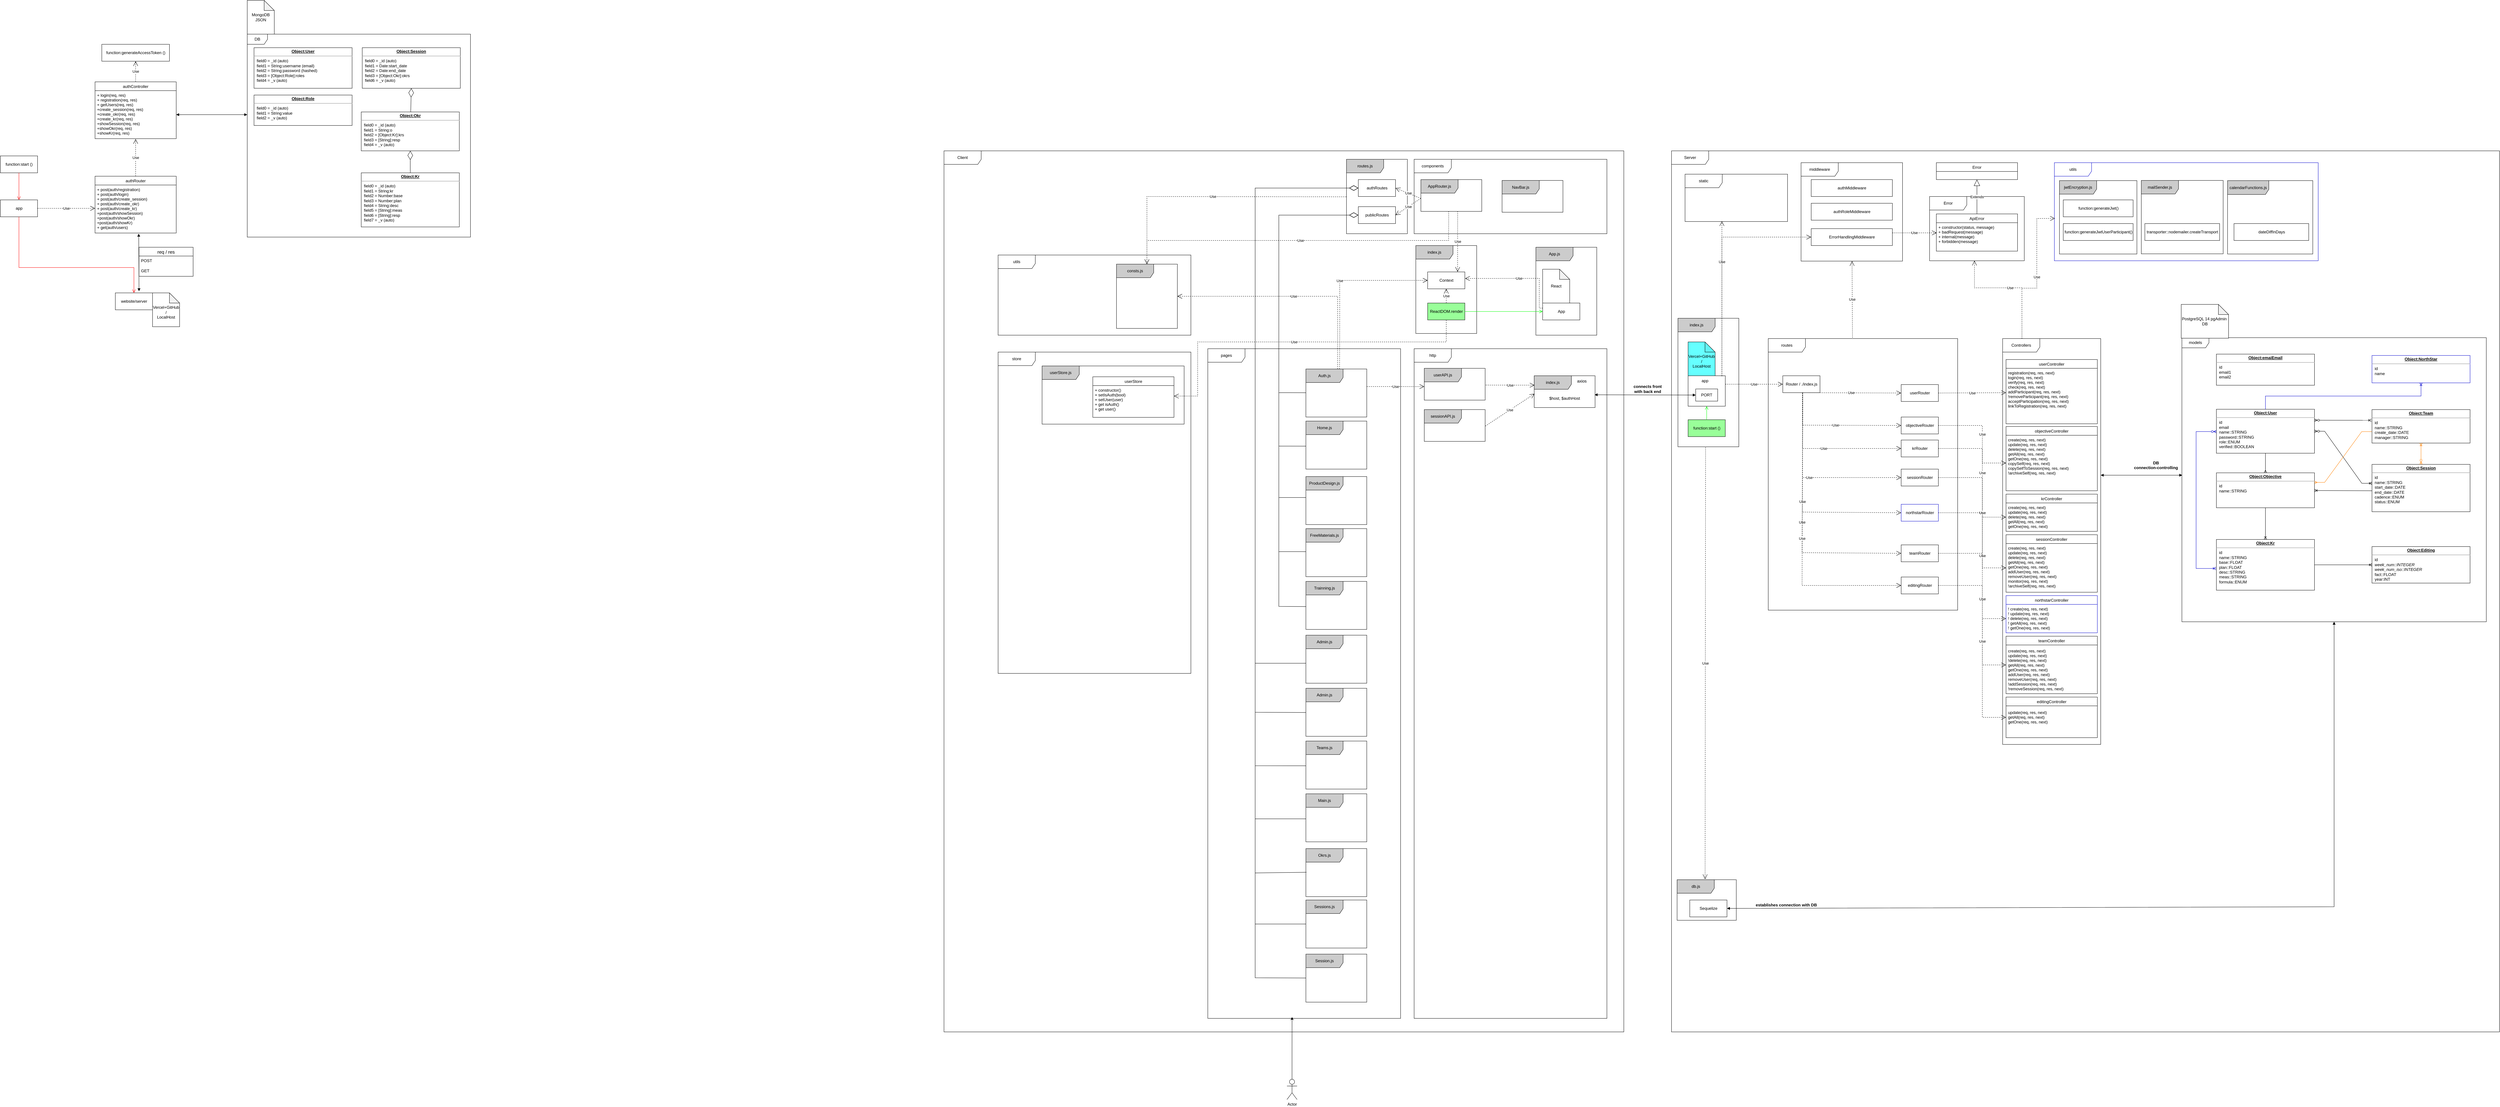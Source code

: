 <mxfile version="20.5.3" type="github">
  <diagram id="ZgWrUhDNY7SDrV8JCNzW" name="Page-1">
    <mxGraphModel dx="7840" dy="1815" grid="0" gridSize="10" guides="1" tooltips="1" connect="1" arrows="1" fold="1" page="1" pageScale="1" pageWidth="827" pageHeight="1169" math="0" shadow="0">
      <root>
        <mxCell id="0" />
        <mxCell id="1" parent="0" />
        <mxCell id="YSYT53ccy33g7K8wF7SV-103" value="Server" style="shape=umlFrame;whiteSpace=wrap;html=1;width=110;height=40;" parent="1" vertex="1">
          <mxGeometry x="-979" y="-555" width="2448" height="2605" as="geometry" />
        </mxCell>
        <mxCell id="S_FU5HzE9liqWInWS8zJ-3" value="utils" style="shape=umlFrame;whiteSpace=wrap;html=1;width=110;height=40;strokeColor=#0000CC;" parent="1" vertex="1">
          <mxGeometry x="153" y="-520" width="780" height="290" as="geometry" />
        </mxCell>
        <mxCell id="YSYT53ccy33g7K8wF7SV-104" value="Client" style="shape=umlFrame;whiteSpace=wrap;html=1;width=110;height=40;" parent="1" vertex="1">
          <mxGeometry x="-3130" y="-555" width="2010" height="2605" as="geometry" />
        </mxCell>
        <mxCell id="T7n17aNO4eE7x2ttWyVh-2" value="http" style="shape=umlFrame;whiteSpace=wrap;html=1;width=110;height=40;" parent="1" vertex="1">
          <mxGeometry x="-1740" y="30" width="570" height="1980" as="geometry" />
        </mxCell>
        <mxCell id="YSYT53ccy33g7K8wF7SV-97" value="index.js" style="shape=umlFrame;whiteSpace=wrap;html=1;width=110;height=40;fillColor=#CCCCCC;" parent="1" vertex="1">
          <mxGeometry x="-960" y="-60" width="180" height="380" as="geometry" />
        </mxCell>
        <mxCell id="NTwUDxVlnUoW-F4fOf6s-37" value="models" style="shape=umlFrame;whiteSpace=wrap;html=1;width=80;height=30;" parent="1" vertex="1">
          <mxGeometry x="530" y="-2.63" width="900" height="840" as="geometry" />
        </mxCell>
        <mxCell id="PmXMApU_OOU-UDONnJdp-1" value="authController" style="swimlane;fontStyle=0;childLayout=stackLayout;horizontal=1;startSize=26;fillColor=none;horizontalStack=0;resizeParent=1;resizeParentMax=0;resizeLast=0;collapsible=1;marginBottom=0;" parent="1" vertex="1">
          <mxGeometry x="-5640" y="-759" width="240" height="168" as="geometry" />
        </mxCell>
        <mxCell id="PmXMApU_OOU-UDONnJdp-4" value="+ login(req, res)&#xa;+ registration(req, res)&#xa;+ getUsers(req, res)&#xa;+create_session(req, res)&#xa;+create_okr(req, res)&#xa;+create_kr(req, res)&#xa;+showSession(req, res)&#xa;+showOkr(req, res)&#xa;+showKr(req, res)" style="text;strokeColor=none;fillColor=none;align=left;verticalAlign=top;spacingLeft=4;spacingRight=4;overflow=hidden;rotatable=0;points=[[0,0.5],[1,0.5]];portConstraint=eastwest;" parent="PmXMApU_OOU-UDONnJdp-1" vertex="1">
          <mxGeometry y="26" width="240" height="142" as="geometry" />
        </mxCell>
        <mxCell id="PmXMApU_OOU-UDONnJdp-6" value="function:start ()" style="html=1;" parent="1" vertex="1">
          <mxGeometry x="-5920" y="-540" width="110" height="50" as="geometry" />
        </mxCell>
        <mxCell id="PmXMApU_OOU-UDONnJdp-7" value="DB" style="shape=umlFrame;whiteSpace=wrap;html=1;" parent="1" vertex="1">
          <mxGeometry x="-5190" y="-900" width="660" height="600" as="geometry" />
        </mxCell>
        <mxCell id="PmXMApU_OOU-UDONnJdp-10" value="MongoDB&lt;br&gt;JSON" style="shape=note;whiteSpace=wrap;html=1;backgroundOutline=1;darkOpacity=0.05;" parent="1" vertex="1">
          <mxGeometry x="-5190" y="-1000" width="80" height="100" as="geometry" />
        </mxCell>
        <mxCell id="PmXMApU_OOU-UDONnJdp-11" value="&lt;p style=&quot;margin:0px;margin-top:4px;text-align:center;text-decoration:underline;&quot;&gt;&lt;b&gt;Object:User&lt;/b&gt;&lt;/p&gt;&lt;hr&gt;&lt;p style=&quot;margin:0px;margin-left:8px;&quot;&gt;field0 = _id (auto)&lt;br&gt;&lt;/p&gt;&lt;p style=&quot;margin:0px;margin-left:8px;&quot;&gt;field1 = String:username (email)&lt;br&gt;field2 = String:password (hashed)&lt;br&gt;field3 = [Object:Role]:roles&lt;/p&gt;&lt;p style=&quot;margin:0px;margin-left:8px;&quot;&gt;field4 = _v (auto)&lt;br&gt;&lt;/p&gt;" style="verticalAlign=top;align=left;overflow=fill;fontSize=12;fontFamily=Helvetica;html=1;" parent="1" vertex="1">
          <mxGeometry x="-5170" y="-860" width="290" height="120" as="geometry" />
        </mxCell>
        <mxCell id="PmXMApU_OOU-UDONnJdp-12" value="&lt;p style=&quot;margin:0px;margin-top:4px;text-align:center;text-decoration:underline;&quot;&gt;&lt;b&gt;Object:Role&lt;/b&gt;&lt;/p&gt;&lt;hr&gt;&lt;p style=&quot;margin:0px;margin-left:8px;&quot;&gt;field0 = _id (auto)&lt;br&gt;&lt;/p&gt;&lt;p style=&quot;margin:0px;margin-left:8px;&quot;&gt;field1 = String:value&lt;br&gt;&lt;/p&gt;&lt;p style=&quot;margin:0px;margin-left:8px;&quot;&gt;field2 = _v (auto)&lt;br&gt;&lt;/p&gt;" style="verticalAlign=top;align=left;overflow=fill;fontSize=12;fontFamily=Helvetica;html=1;" parent="1" vertex="1">
          <mxGeometry x="-5170" y="-720" width="290" height="90" as="geometry" />
        </mxCell>
        <mxCell id="PmXMApU_OOU-UDONnJdp-15" value="app" style="html=1;" parent="1" vertex="1">
          <mxGeometry x="-5920" y="-410" width="110" height="50" as="geometry" />
        </mxCell>
        <mxCell id="PmXMApU_OOU-UDONnJdp-16" value="authRouter" style="swimlane;fontStyle=0;childLayout=stackLayout;horizontal=1;startSize=26;fillColor=none;horizontalStack=0;resizeParent=1;resizeParentMax=0;resizeLast=0;collapsible=1;marginBottom=0;" parent="1" vertex="1">
          <mxGeometry x="-5640" y="-480" width="240" height="168" as="geometry" />
        </mxCell>
        <mxCell id="PmXMApU_OOU-UDONnJdp-27" value="+ post(auth/registration)&#xa;+ post(auth/login)&#xa;+ post(auth/create_session)&#xa;+ post(auth/create_okr)&#xa;+ post(auth/create_kr)&#xa;+post(auth/showSession)&#xa;+post(auth/showOkr)&#xa;+post(auth/showKr)&#xa;+ get(auth/users)&#xa;" style="text;strokeColor=none;fillColor=none;align=left;verticalAlign=top;spacingLeft=4;spacingRight=4;overflow=hidden;rotatable=0;points=[[0,0.5],[1,0.5]];portConstraint=eastwest;" parent="PmXMApU_OOU-UDONnJdp-16" vertex="1">
          <mxGeometry y="26" width="240" height="142" as="geometry" />
        </mxCell>
        <mxCell id="PmXMApU_OOU-UDONnJdp-19" value="Use" style="endArrow=open;endSize=12;dashed=1;html=1;rounded=0;exitX=1;exitY=0.5;exitDx=0;exitDy=0;" parent="1" source="PmXMApU_OOU-UDONnJdp-15" edge="1">
          <mxGeometry width="160" relative="1" as="geometry">
            <mxPoint x="-5390" y="-725" as="sourcePoint" />
            <mxPoint x="-5640" y="-385" as="targetPoint" />
          </mxGeometry>
        </mxCell>
        <mxCell id="PmXMApU_OOU-UDONnJdp-20" value="Use" style="endArrow=open;endSize=12;dashed=1;html=1;rounded=0;exitX=0.5;exitY=0;exitDx=0;exitDy=0;" parent="1" source="PmXMApU_OOU-UDONnJdp-16" edge="1">
          <mxGeometry width="160" relative="1" as="geometry">
            <mxPoint x="-5800" y="-475" as="sourcePoint" />
            <mxPoint x="-5520" y="-590" as="targetPoint" />
          </mxGeometry>
        </mxCell>
        <mxCell id="PmXMApU_OOU-UDONnJdp-23" value="" style="edgeStyle=orthogonalEdgeStyle;html=1;verticalAlign=bottom;endArrow=open;endSize=8;strokeColor=#ff0000;rounded=0;exitX=0.5;exitY=1;exitDx=0;exitDy=0;entryX=0.5;entryY=0;entryDx=0;entryDy=0;" parent="1" source="PmXMApU_OOU-UDONnJdp-6" target="PmXMApU_OOU-UDONnJdp-15" edge="1">
          <mxGeometry relative="1" as="geometry">
            <mxPoint x="-5907" y="-410" as="targetPoint" />
            <mxPoint x="-6350" y="-390" as="sourcePoint" />
          </mxGeometry>
        </mxCell>
        <mxCell id="PmXMApU_OOU-UDONnJdp-24" value="" style="endArrow=block;startArrow=block;endFill=1;startFill=1;html=1;rounded=0;exitX=1;exitY=0.5;exitDx=0;exitDy=0;" parent="1" source="PmXMApU_OOU-UDONnJdp-4" edge="1">
          <mxGeometry width="160" relative="1" as="geometry">
            <mxPoint x="-5660" y="-600" as="sourcePoint" />
            <mxPoint x="-5190" y="-662" as="targetPoint" />
          </mxGeometry>
        </mxCell>
        <mxCell id="PmXMApU_OOU-UDONnJdp-29" value="function:generateAccessToken ()" style="html=1;" parent="1" vertex="1">
          <mxGeometry x="-5620" y="-870" width="200" height="50" as="geometry" />
        </mxCell>
        <mxCell id="PmXMApU_OOU-UDONnJdp-30" value="Use" style="endArrow=open;endSize=12;dashed=1;html=1;rounded=0;entryX=0.5;entryY=1;entryDx=0;entryDy=0;" parent="1" target="PmXMApU_OOU-UDONnJdp-29" edge="1">
          <mxGeometry width="160" relative="1" as="geometry">
            <mxPoint x="-5520" y="-760" as="sourcePoint" />
            <mxPoint x="-5510" y="-580" as="targetPoint" />
          </mxGeometry>
        </mxCell>
        <mxCell id="-hcZ8Uc-jFkLX7ZFc7CD-2" style="edgeStyle=orthogonalEdgeStyle;rounded=0;orthogonalLoop=1;jettySize=auto;html=1;entryX=0.437;entryY=0.998;entryDx=0;entryDy=0;entryPerimeter=0;" parent="1" source="PmXMApU_OOU-UDONnJdp-31" target="T7n17aNO4eE7x2ttWyVh-38" edge="1">
          <mxGeometry relative="1" as="geometry" />
        </mxCell>
        <mxCell id="PmXMApU_OOU-UDONnJdp-31" value="Actor" style="shape=umlActor;verticalLabelPosition=bottom;verticalAlign=top;html=1;" parent="1" vertex="1">
          <mxGeometry x="-2116" y="2190" width="30" height="60" as="geometry" />
        </mxCell>
        <mxCell id="PmXMApU_OOU-UDONnJdp-32" value="website/server" style="html=1;" parent="1" vertex="1">
          <mxGeometry x="-5580" y="-135" width="110" height="50" as="geometry" />
        </mxCell>
        <mxCell id="PmXMApU_OOU-UDONnJdp-34" value="" style="edgeStyle=orthogonalEdgeStyle;html=1;verticalAlign=bottom;endArrow=open;endSize=8;strokeColor=#ff0000;rounded=0;exitX=0.5;exitY=1;exitDx=0;exitDy=0;entryX=0.5;entryY=0;entryDx=0;entryDy=0;" parent="1" source="PmXMApU_OOU-UDONnJdp-15" target="PmXMApU_OOU-UDONnJdp-32" edge="1">
          <mxGeometry relative="1" as="geometry">
            <mxPoint x="-5855" y="-400" as="targetPoint" />
            <mxPoint x="-5855" y="-480" as="sourcePoint" />
            <Array as="points">
              <mxPoint x="-5865" y="-210" />
              <mxPoint x="-5525" y="-210" />
            </Array>
          </mxGeometry>
        </mxCell>
        <mxCell id="PmXMApU_OOU-UDONnJdp-35" value="" style="endArrow=block;startArrow=block;endFill=1;startFill=1;html=1;rounded=0;exitX=0.538;exitY=1.014;exitDx=0;exitDy=0;exitPerimeter=0;" parent="1" source="PmXMApU_OOU-UDONnJdp-27" edge="1">
          <mxGeometry width="160" relative="1" as="geometry">
            <mxPoint x="-5500" y="-310" as="sourcePoint" />
            <mxPoint x="-5510" y="-140" as="targetPoint" />
          </mxGeometry>
        </mxCell>
        <mxCell id="PmXMApU_OOU-UDONnJdp-38" value="req / res" style="swimlane;fontStyle=0;childLayout=stackLayout;horizontal=1;startSize=26;horizontalStack=0;resizeParent=1;resizeParentMax=0;resizeLast=0;collapsible=1;marginBottom=0;align=center;fontSize=14;" parent="1" vertex="1">
          <mxGeometry x="-5510" y="-270" width="160" height="86" as="geometry" />
        </mxCell>
        <mxCell id="PmXMApU_OOU-UDONnJdp-39" value="POST" style="text;strokeColor=none;fillColor=none;spacingLeft=4;spacingRight=4;overflow=hidden;rotatable=0;points=[[0,0.5],[1,0.5]];portConstraint=eastwest;fontSize=12;" parent="PmXMApU_OOU-UDONnJdp-38" vertex="1">
          <mxGeometry y="26" width="160" height="30" as="geometry" />
        </mxCell>
        <mxCell id="PmXMApU_OOU-UDONnJdp-40" value="GET" style="text;strokeColor=none;fillColor=none;spacingLeft=4;spacingRight=4;overflow=hidden;rotatable=0;points=[[0,0.5],[1,0.5]];portConstraint=eastwest;fontSize=12;" parent="PmXMApU_OOU-UDONnJdp-38" vertex="1">
          <mxGeometry y="56" width="160" height="30" as="geometry" />
        </mxCell>
        <mxCell id="GvUqbctl3foqBScWrYi5-1" value="&lt;p style=&quot;margin:0px;margin-top:4px;text-align:center;text-decoration:underline;&quot;&gt;&lt;b&gt;Object:Okr&lt;/b&gt;&lt;/p&gt;&lt;hr&gt;&lt;p style=&quot;margin:0px;margin-left:8px;&quot;&gt;field0 = _id (auto)&lt;br&gt;&lt;/p&gt;&lt;p style=&quot;margin:0px;margin-left:8px;&quot;&gt;field1 = String:o&lt;br&gt;&lt;/p&gt;&lt;p style=&quot;margin:0px;margin-left:8px;&quot;&gt;&lt;span style=&quot;background-color: initial;&quot;&gt;field2 = [Object:Kr]:krs&lt;/span&gt;&lt;br&gt;&lt;/p&gt;&lt;p style=&quot;margin: 0px 0px 0px 8px;&quot;&gt;field3 =&amp;nbsp;[String]:resp&lt;/p&gt;&lt;p style=&quot;margin: 0px 0px 0px 8px;&quot;&gt;&lt;span style=&quot;background-color: initial;&quot;&gt;field4 = _v (auto)&lt;/span&gt;&lt;br&gt;&lt;/p&gt;&lt;p style=&quot;margin:0px;margin-left:8px;&quot;&gt;&lt;br&gt;&lt;/p&gt;&lt;p style=&quot;margin:0px;margin-left:8px;&quot;&gt;&lt;br&gt;&lt;/p&gt;" style="verticalAlign=top;align=left;overflow=fill;fontSize=12;fontFamily=Helvetica;html=1;" parent="1" vertex="1">
          <mxGeometry x="-4853" y="-670" width="290" height="115" as="geometry" />
        </mxCell>
        <mxCell id="GvUqbctl3foqBScWrYi5-2" value="&lt;p style=&quot;margin:0px;margin-top:4px;text-align:center;text-decoration:underline;&quot;&gt;&lt;b&gt;Object:Session&lt;/b&gt;&lt;/p&gt;&lt;hr&gt;&lt;p style=&quot;margin:0px;margin-left:8px;&quot;&gt;field0 = _id (auto)&lt;br&gt;&lt;/p&gt;&lt;p style=&quot;margin: 0px 0px 0px 8px;&quot;&gt;field1 = Date:start_date&lt;br&gt;&lt;/p&gt;&lt;p style=&quot;margin: 0px 0px 0px 8px;&quot;&gt;field2 = Date:end_date&lt;br&gt;&lt;/p&gt;&lt;p style=&quot;margin: 0px 0px 0px 8px;&quot;&gt;field3 = [Object:Okr]:okrs&lt;/p&gt;&lt;p style=&quot;margin: 0px 0px 0px 8px;&quot;&gt;field6 = _v (auto)&lt;br&gt;&lt;/p&gt;&lt;div&gt;&lt;br&gt;&lt;/div&gt;&lt;p style=&quot;margin:0px;margin-left:8px;&quot;&gt;&lt;br&gt;&lt;/p&gt;&lt;p style=&quot;margin:0px;margin-left:8px;&quot;&gt;&lt;br&gt;&lt;/p&gt;" style="verticalAlign=top;align=left;overflow=fill;fontSize=12;fontFamily=Helvetica;html=1;" parent="1" vertex="1">
          <mxGeometry x="-4850" y="-860" width="290" height="120" as="geometry" />
        </mxCell>
        <mxCell id="-eXeZbVj-zx8Dia-wCeO-1" value="&lt;p style=&quot;margin:0px;margin-top:4px;text-align:center;text-decoration:underline;&quot;&gt;&lt;b&gt;Object:Kr&lt;/b&gt;&lt;/p&gt;&lt;hr&gt;&lt;p style=&quot;margin:0px;margin-left:8px;&quot;&gt;field0 = _id (auto)&lt;br&gt;&lt;/p&gt;&lt;p style=&quot;margin:0px;margin-left:8px;&quot;&gt;&lt;span style=&quot;background-color: initial;&quot;&gt;field1 = String:kr&lt;/span&gt;&lt;br&gt;&lt;/p&gt;&lt;p style=&quot;margin: 0px 0px 0px 8px;&quot;&gt;&lt;span style=&quot;background-color: initial;&quot;&gt;field2 = Number:base&lt;/span&gt;&lt;br&gt;&lt;/p&gt;&lt;p style=&quot;margin: 0px 0px 0px 8px;&quot;&gt;&lt;span style=&quot;background-color: initial;&quot;&gt;field3 = Number:plan&lt;/span&gt;&lt;br&gt;&lt;/p&gt;&lt;p style=&quot;margin: 0px 0px 0px 8px;&quot;&gt;&lt;span style=&quot;background-color: initial;&quot;&gt;field4 = String:desc&lt;/span&gt;&lt;/p&gt;&lt;p style=&quot;margin:0px;margin-left:8px;&quot;&gt;&lt;span style=&quot;background-color: initial;&quot;&gt;field5 = [String]:meas&lt;/span&gt;&lt;br&gt;&lt;/p&gt;&lt;p style=&quot;margin:0px;margin-left:8px;&quot;&gt;field6 =&amp;nbsp;[String]:resp&lt;span style=&quot;background-color: initial;&quot;&gt;&lt;br&gt;&lt;/span&gt;&lt;/p&gt;&lt;p style=&quot;margin: 0px 0px 0px 8px;&quot;&gt;field7 = _v (auto)&lt;/p&gt;&lt;p style=&quot;margin:0px;margin-left:8px;&quot;&gt;&lt;br&gt;&lt;/p&gt;" style="verticalAlign=top;align=left;overflow=fill;fontSize=12;fontFamily=Helvetica;html=1;" parent="1" vertex="1">
          <mxGeometry x="-4853" y="-490" width="290" height="160" as="geometry" />
        </mxCell>
        <mxCell id="-eXeZbVj-zx8Dia-wCeO-2" value="" style="endArrow=diamondThin;endFill=0;endSize=24;html=1;rounded=0;entryX=0.5;entryY=1;entryDx=0;entryDy=0;" parent="1" source="GvUqbctl3foqBScWrYi5-1" target="GvUqbctl3foqBScWrYi5-2" edge="1">
          <mxGeometry width="160" relative="1" as="geometry">
            <mxPoint x="-4630" y="-430" as="sourcePoint" />
            <mxPoint x="-4470" y="-430" as="targetPoint" />
          </mxGeometry>
        </mxCell>
        <mxCell id="-eXeZbVj-zx8Dia-wCeO-5" value="" style="endArrow=diamondThin;endFill=0;endSize=24;html=1;rounded=0;entryX=0.5;entryY=1;entryDx=0;entryDy=0;" parent="1" source="-eXeZbVj-zx8Dia-wCeO-1" target="GvUqbctl3foqBScWrYi5-1" edge="1">
          <mxGeometry width="160" relative="1" as="geometry">
            <mxPoint x="-4460" y="-500" as="sourcePoint" />
            <mxPoint x="-4300" y="-500" as="targetPoint" />
          </mxGeometry>
        </mxCell>
        <mxCell id="-i0hUMnSqrgB1KLQEE9C-1" value="&lt;br&gt;Vercel+GitHub&lt;br&gt;/&lt;br&gt;LocalHost" style="shape=note;whiteSpace=wrap;html=1;backgroundOutline=1;darkOpacity=0.05;" parent="1" vertex="1">
          <mxGeometry x="-5470" y="-135" width="80" height="100" as="geometry" />
        </mxCell>
        <mxCell id="NTwUDxVlnUoW-F4fOf6s-1" value="&lt;p style=&quot;margin:0px;margin-top:4px;text-align:center;text-decoration:underline;&quot;&gt;&lt;b&gt;Object:User&lt;/b&gt;&lt;/p&gt;&lt;hr&gt;&lt;p style=&quot;margin:0px;margin-left:8px;&quot;&gt;id&lt;/p&gt;&lt;p style=&quot;margin:0px;margin-left:8px;&quot;&gt;email&lt;/p&gt;&lt;p style=&quot;margin:0px;margin-left:8px;&quot;&gt;name::STRING&lt;/p&gt;&lt;p style=&quot;margin:0px;margin-left:8px;&quot;&gt;password::STRING&lt;/p&gt;&lt;p style=&quot;margin:0px;margin-left:8px;&quot;&gt;role::ENUM&lt;/p&gt;&lt;p style=&quot;margin:0px;margin-left:8px;&quot;&gt;verified::BOOLEAN&lt;/p&gt;" style="verticalAlign=top;align=left;overflow=fill;fontSize=12;fontFamily=Helvetica;html=1;" parent="1" vertex="1">
          <mxGeometry x="632" y="209" width="290" height="130" as="geometry" />
        </mxCell>
        <mxCell id="NTwUDxVlnUoW-F4fOf6s-2" value="&lt;p style=&quot;margin:0px;margin-top:4px;text-align:center;text-decoration:underline;&quot;&gt;&lt;b&gt;Object:Session&lt;/b&gt;&lt;/p&gt;&lt;hr&gt;&lt;p style=&quot;margin:0px;margin-left:8px;&quot;&gt;id&lt;/p&gt;&lt;p style=&quot;margin: 0px 0px 0px 8px;&quot;&gt;name::STRING&lt;br&gt;&lt;/p&gt;&lt;p style=&quot;margin: 0px 0px 0px 8px;&quot;&gt;start_date::DATE&lt;br&gt;&lt;/p&gt;&lt;p style=&quot;margin: 0px 0px 0px 8px;&quot;&gt;end_date::DATE&lt;br&gt;&lt;/p&gt;&lt;p style=&quot;margin: 0px 0px 0px 8px;&quot;&gt;cadence::ENUM&lt;/p&gt;&lt;p style=&quot;margin: 0px 0px 0px 8px;&quot;&gt;status::ENUM&lt;/p&gt;&lt;p style=&quot;margin: 0px 0px 0px 8px;&quot;&gt;&lt;br&gt;&lt;/p&gt;&lt;p style=&quot;margin: 0px 0px 0px 8px;&quot;&gt;&lt;br&gt;&lt;/p&gt;&lt;div&gt;&lt;br&gt;&lt;/div&gt;&lt;p style=&quot;margin:0px;margin-left:8px;&quot;&gt;&lt;br&gt;&lt;/p&gt;&lt;p style=&quot;margin:0px;margin-left:8px;&quot;&gt;&lt;br&gt;&lt;/p&gt;" style="verticalAlign=top;align=left;overflow=fill;fontSize=12;fontFamily=Helvetica;html=1;" parent="1" vertex="1">
          <mxGeometry x="1092" y="372" width="290" height="140" as="geometry" />
        </mxCell>
        <mxCell id="NTwUDxVlnUoW-F4fOf6s-3" value="&lt;p style=&quot;margin:0px;margin-top:4px;text-align:center;text-decoration:underline;&quot;&gt;&lt;b&gt;Object:Objective&lt;/b&gt;&lt;/p&gt;&lt;hr&gt;&lt;p style=&quot;margin:0px;margin-left:8px;&quot;&gt;id&lt;br&gt;&lt;/p&gt;&lt;p style=&quot;margin:0px;margin-left:8px;&quot;&gt;name::STRING&lt;/p&gt;&lt;p style=&quot;margin: 0px 0px 0px 8px;&quot;&gt;&lt;br&gt;&lt;/p&gt;" style="verticalAlign=top;align=left;overflow=fill;fontSize=12;fontFamily=Helvetica;html=1;" parent="1" vertex="1">
          <mxGeometry x="632" y="397" width="290" height="103.25" as="geometry" />
        </mxCell>
        <mxCell id="NTwUDxVlnUoW-F4fOf6s-4" value="&lt;p style=&quot;margin:0px;margin-top:4px;text-align:center;text-decoration:underline;&quot;&gt;&lt;b&gt;Object:Kr&lt;/b&gt;&lt;/p&gt;&lt;hr&gt;&lt;p style=&quot;margin:0px;margin-left:8px;&quot;&gt;id&lt;br&gt;&lt;/p&gt;&lt;p style=&quot;margin:0px;margin-left:8px;&quot;&gt;&lt;span style=&quot;background-color: initial;&quot;&gt;name::STRING&lt;/span&gt;&lt;/p&gt;&lt;p style=&quot;margin:0px;margin-left:8px;&quot;&gt;&lt;span style=&quot;background-color: initial;&quot;&gt;base::FLOAT&lt;/span&gt;&lt;/p&gt;&lt;p style=&quot;margin:0px;margin-left:8px;&quot;&gt;plan::FLOAT&lt;/p&gt;&lt;p style=&quot;margin: 0px 0px 0px 8px;&quot;&gt;&lt;span style=&quot;background-color: initial;&quot;&gt;desc::STRING&lt;/span&gt;&lt;/p&gt;&lt;p style=&quot;margin: 0px 0px 0px 8px;&quot;&gt;meas::STRING&lt;/p&gt;&lt;p style=&quot;margin: 0px 0px 0px 8px;&quot;&gt;formula::ENUM&lt;/p&gt;&lt;p style=&quot;margin:0px;margin-left:8px;&quot;&gt;&lt;br&gt;&lt;/p&gt;&lt;p style=&quot;margin: 0px 0px 0px 8px;&quot;&gt;&lt;br&gt;&lt;/p&gt;" style="verticalAlign=top;align=left;overflow=fill;fontSize=12;fontFamily=Helvetica;html=1;" parent="1" vertex="1">
          <mxGeometry x="632" y="594" width="290" height="150" as="geometry" />
        </mxCell>
        <mxCell id="NTwUDxVlnUoW-F4fOf6s-20" value="&lt;p style=&quot;margin:0px;margin-top:4px;text-align:center;text-decoration:underline;&quot;&gt;&lt;b&gt;Object:Team&lt;/b&gt;&lt;/p&gt;&lt;hr&gt;&lt;p style=&quot;margin:0px;margin-left:8px;&quot;&gt;id&lt;/p&gt;&lt;p style=&quot;margin:0px;margin-left:8px;&quot;&gt;name::STRING&lt;/p&gt;&lt;p style=&quot;margin:0px;margin-left:8px;&quot;&gt;create_date::DATE&lt;/p&gt;&lt;p style=&quot;margin:0px;margin-left:8px;&quot;&gt;manager::STRING&lt;/p&gt;" style="verticalAlign=top;align=left;overflow=fill;fontSize=12;fontFamily=Helvetica;html=1;" parent="1" vertex="1">
          <mxGeometry x="1092" y="210" width="290" height="99" as="geometry" />
        </mxCell>
        <mxCell id="NTwUDxVlnUoW-F4fOf6s-31" value="" style="fontSize=12;html=1;endArrow=ERoneToMany;rounded=0;exitX=0.5;exitY=1;exitDx=0;exitDy=0;entryX=0.5;entryY=0;entryDx=0;entryDy=0;" parent="1" source="NTwUDxVlnUoW-F4fOf6s-3" target="NTwUDxVlnUoW-F4fOf6s-4" edge="1">
          <mxGeometry width="100" height="100" relative="1" as="geometry">
            <mxPoint x="689" y="329" as="sourcePoint" />
            <mxPoint x="689" y="386.75" as="targetPoint" />
          </mxGeometry>
        </mxCell>
        <mxCell id="NTwUDxVlnUoW-F4fOf6s-39" value="PostgreSQL 14 pgAdmin&amp;nbsp;&lt;br&gt;DB" style="shape=note;whiteSpace=wrap;html=1;backgroundOutline=1;darkOpacity=0.05;" parent="1" vertex="1">
          <mxGeometry x="528" y="-101" width="140" height="100" as="geometry" />
        </mxCell>
        <mxCell id="E8pk0Kp862lJIBIXXsNr-1" value="&lt;p style=&quot;margin:0px;margin-top:4px;text-align:center;text-decoration:underline;&quot;&gt;&lt;b&gt;Object:NorthStar&lt;/b&gt;&lt;/p&gt;&lt;hr&gt;&lt;p style=&quot;margin:0px;margin-left:8px;&quot;&gt;id&lt;/p&gt;&lt;p style=&quot;margin:0px;margin-left:8px;&quot;&gt;name&lt;/p&gt;&lt;p style=&quot;margin: 0px 0px 0px 8px;&quot;&gt;&lt;br&gt;&lt;/p&gt;&lt;p style=&quot;margin: 0px 0px 0px 8px;&quot;&gt;&lt;br&gt;&lt;/p&gt;&lt;div&gt;&lt;br&gt;&lt;/div&gt;&lt;p style=&quot;margin:0px;margin-left:8px;&quot;&gt;&lt;br&gt;&lt;/p&gt;&lt;p style=&quot;margin:0px;margin-left:8px;&quot;&gt;&lt;br&gt;&lt;/p&gt;" style="verticalAlign=top;align=left;overflow=fill;fontSize=12;fontFamily=Helvetica;html=1;strokeColor=#0000CC;" parent="1" vertex="1">
          <mxGeometry x="1092" y="50" width="290" height="81" as="geometry" />
        </mxCell>
        <mxCell id="E8pk0Kp862lJIBIXXsNr-4" value="" style="fontSize=12;html=1;endArrow=ERoneToMany;rounded=0;entryX=0.5;entryY=1;entryDx=0;entryDy=0;strokeColor=#0000CC;edgeStyle=elbowEdgeStyle;elbow=vertical;" parent="1" source="NTwUDxVlnUoW-F4fOf6s-1" target="E8pk0Kp862lJIBIXXsNr-1" edge="1">
          <mxGeometry width="100" height="100" relative="1" as="geometry">
            <mxPoint x="689" y="340" as="sourcePoint" />
            <mxPoint x="689" y="386.75" as="targetPoint" />
          </mxGeometry>
        </mxCell>
        <mxCell id="YSYT53ccy33g7K8wF7SV-3" value="Controllers" style="shape=umlFrame;whiteSpace=wrap;html=1;width=110;height=40;" parent="1" vertex="1">
          <mxGeometry width="290" height="1200" as="geometry" />
        </mxCell>
        <mxCell id="YSYT53ccy33g7K8wF7SV-9" value="userController" style="swimlane;fontStyle=0;childLayout=stackLayout;horizontal=1;startSize=26;fillColor=none;horizontalStack=0;resizeParent=1;resizeParentMax=0;resizeLast=0;collapsible=1;marginBottom=0;" parent="1" vertex="1">
          <mxGeometry x="10" y="62" width="270" height="190" as="geometry" />
        </mxCell>
        <mxCell id="YSYT53ccy33g7K8wF7SV-10" value="registration(req, res, next)&#xa;login(req, res, next)&#xa;verify(req, res, next)&#xa;check(req, res, next)&#xa;addParticipant(req, res, next)&#xa;!removeParticipant(req, res, next)&#xa;acceptParticipation(req, res, next)&#xa;linkToRegistration(req, res, next)&#xa;&#xa;" style="text;strokeColor=none;fillColor=none;align=left;verticalAlign=top;spacingLeft=4;spacingRight=4;overflow=hidden;rotatable=0;points=[[0,0.5],[1,0.5]];portConstraint=eastwest;" parent="YSYT53ccy33g7K8wF7SV-9" vertex="1">
          <mxGeometry y="26" width="270" height="164" as="geometry" />
        </mxCell>
        <mxCell id="YSYT53ccy33g7K8wF7SV-17" value="teamController" style="swimlane;fontStyle=0;childLayout=stackLayout;horizontal=1;startSize=26;fillColor=none;horizontalStack=0;resizeParent=1;resizeParentMax=0;resizeLast=0;collapsible=1;marginBottom=0;" parent="1" vertex="1">
          <mxGeometry x="10" y="880" width="270" height="170" as="geometry" />
        </mxCell>
        <mxCell id="YSYT53ccy33g7K8wF7SV-22" value="sessionController" style="swimlane;fontStyle=0;childLayout=stackLayout;horizontal=1;startSize=26;fillColor=none;horizontalStack=0;resizeParent=1;resizeParentMax=0;resizeLast=0;collapsible=1;marginBottom=0;" parent="1" vertex="1">
          <mxGeometry x="10" y="580" width="270" height="170" as="geometry" />
        </mxCell>
        <mxCell id="YSYT53ccy33g7K8wF7SV-23" value="create(req, res, next)&#xa;update(req, res, next)&#xa;delete(req, res, next)&#xa;getAll(req, res, next)&#xa;getOne(req, res, next)&#xa;addUser(req, res, next)&#xa;removeUser(req, res, next)&#xa;monitor(req, res, next)&#xa;!archiveSelf(req, res, next)&#xa;&#xa;" style="text;strokeColor=none;fillColor=none;align=left;verticalAlign=top;spacingLeft=4;spacingRight=4;overflow=hidden;rotatable=0;points=[[0,0.5],[1,0.5]];portConstraint=eastwest;" parent="YSYT53ccy33g7K8wF7SV-22" vertex="1">
          <mxGeometry y="26" width="270" height="144" as="geometry" />
        </mxCell>
        <mxCell id="YSYT53ccy33g7K8wF7SV-24" value="objectiveController" style="swimlane;fontStyle=0;childLayout=stackLayout;horizontal=1;startSize=26;fillColor=none;horizontalStack=0;resizeParent=1;resizeParentMax=0;resizeLast=0;collapsible=1;marginBottom=0;" parent="1" vertex="1">
          <mxGeometry x="10" y="260" width="270" height="190" as="geometry" />
        </mxCell>
        <mxCell id="YSYT53ccy33g7K8wF7SV-25" value="create(req, res, next) &#xa;update(req, res, next)&#xa;delete(req, res, next)&#xa;getAll(req, res, next)&#xa;getOne(req, res, next)&#xa;copySelf(req, res, next)&#xa;copySelfToSession(req, res, next)&#xa;!archiveSelf(req, res, next)&#xa;" style="text;strokeColor=none;fillColor=none;align=left;verticalAlign=top;spacingLeft=4;spacingRight=4;overflow=hidden;rotatable=0;points=[[0,0.5],[1,0.5]];portConstraint=eastwest;" parent="YSYT53ccy33g7K8wF7SV-24" vertex="1">
          <mxGeometry y="26" width="270" height="164" as="geometry" />
        </mxCell>
        <mxCell id="YSYT53ccy33g7K8wF7SV-26" value="northstarController" style="swimlane;fontStyle=0;childLayout=stackLayout;horizontal=1;startSize=26;fillColor=none;horizontalStack=0;resizeParent=1;resizeParentMax=0;resizeLast=0;collapsible=1;marginBottom=0;strokeColor=#0000CC;" parent="1" vertex="1">
          <mxGeometry x="10" y="760" width="270" height="110" as="geometry" />
        </mxCell>
        <mxCell id="YSYT53ccy33g7K8wF7SV-27" value="! create(req, res, next)&#xa;! update(req, res, next)&#xa;! delete(req, res, next)&#xa;! getAll(req, res, next)&#xa;! getOne(req, res, next)" style="text;strokeColor=none;fillColor=none;align=left;verticalAlign=top;spacingLeft=4;spacingRight=4;overflow=hidden;rotatable=0;points=[[0,0.5],[1,0.5]];portConstraint=eastwest;" parent="YSYT53ccy33g7K8wF7SV-26" vertex="1">
          <mxGeometry y="26" width="270" height="84" as="geometry" />
        </mxCell>
        <mxCell id="YSYT53ccy33g7K8wF7SV-28" value="krController" style="swimlane;fontStyle=0;childLayout=stackLayout;horizontal=1;startSize=26;fillColor=none;horizontalStack=0;resizeParent=1;resizeParentMax=0;resizeLast=0;collapsible=1;marginBottom=0;" parent="1" vertex="1">
          <mxGeometry x="10" y="460" width="270" height="110" as="geometry" />
        </mxCell>
        <mxCell id="YSYT53ccy33g7K8wF7SV-29" value="create(req, res, next)&#xa;update(req, res, next)&#xa;delete(req, res, next)&#xa;getAll(req, res, next)&#xa;getOne(req, res, next)&#xa;" style="text;strokeColor=none;fillColor=none;align=left;verticalAlign=top;spacingLeft=4;spacingRight=4;overflow=hidden;rotatable=0;points=[[0,0.5],[1,0.5]];portConstraint=eastwest;" parent="YSYT53ccy33g7K8wF7SV-28" vertex="1">
          <mxGeometry y="26" width="270" height="84" as="geometry" />
        </mxCell>
        <mxCell id="YSYT53ccy33g7K8wF7SV-30" value="Error" style="shape=umlFrame;whiteSpace=wrap;html=1;width=110;height=40;" parent="1" vertex="1">
          <mxGeometry x="-216" y="-420" width="280" height="190" as="geometry" />
        </mxCell>
        <mxCell id="YSYT53ccy33g7K8wF7SV-32" value="ApiError" style="swimlane;fontStyle=0;childLayout=stackLayout;horizontal=1;startSize=26;fillColor=none;horizontalStack=0;resizeParent=1;resizeParentMax=0;resizeLast=0;collapsible=1;marginBottom=0;" parent="1" vertex="1">
          <mxGeometry x="-196" y="-368.5" width="240" height="110" as="geometry" />
        </mxCell>
        <mxCell id="YSYT53ccy33g7K8wF7SV-34" value="Extends" style="endArrow=block;endSize=16;endFill=0;html=1;rounded=0;strokeColor=#000000;entryX=0.5;entryY=1;entryDx=0;entryDy=0;exitX=0.5;exitY=0;exitDx=0;exitDy=0;" parent="1" source="YSYT53ccy33g7K8wF7SV-32" target="YSYT53ccy33g7K8wF7SV-35" edge="1">
          <mxGeometry width="160" relative="1" as="geometry">
            <mxPoint x="399" y="-298.5" as="sourcePoint" />
            <mxPoint x="1029" y="-96.5" as="targetPoint" />
          </mxGeometry>
        </mxCell>
        <mxCell id="YSYT53ccy33g7K8wF7SV-35" value="Error" style="swimlane;fontStyle=0;childLayout=stackLayout;horizontal=1;startSize=26;fillColor=none;horizontalStack=0;resizeParent=1;resizeParentMax=0;resizeLast=0;collapsible=1;marginBottom=0;" parent="1" vertex="1">
          <mxGeometry x="-196" y="-520" width="240" height="50" as="geometry" />
        </mxCell>
        <mxCell id="YSYT53ccy33g7K8wF7SV-38" value="" style="endArrow=block;startArrow=block;endFill=1;startFill=1;html=1;rounded=0;strokeColor=#000000;" parent="1" edge="1">
          <mxGeometry width="160" relative="1" as="geometry">
            <mxPoint x="290" y="404" as="sourcePoint" />
            <mxPoint x="531" y="404" as="targetPoint" />
          </mxGeometry>
        </mxCell>
        <mxCell id="YSYT53ccy33g7K8wF7SV-40" value="Use" style="endArrow=open;endSize=12;dashed=1;html=1;rounded=0;edgeStyle=orthogonalEdgeStyle;entryX=0.474;entryY=0.999;entryDx=0;entryDy=0;entryPerimeter=0;" parent="1" source="YSYT53ccy33g7K8wF7SV-3" target="YSYT53ccy33g7K8wF7SV-30" edge="1">
          <mxGeometry width="160" relative="1" as="geometry">
            <mxPoint x="256.56" y="-0.2" as="sourcePoint" />
            <mxPoint x="344" y="-9.0" as="targetPoint" />
            <Array as="points">
              <mxPoint x="57" y="-150" />
              <mxPoint x="-83" y="-150" />
            </Array>
          </mxGeometry>
        </mxCell>
        <mxCell id="YSYT53ccy33g7K8wF7SV-42" value="routes" style="shape=umlFrame;whiteSpace=wrap;html=1;width=110;height=40;" parent="1" vertex="1">
          <mxGeometry x="-693" width="560" height="803" as="geometry" />
        </mxCell>
        <mxCell id="YSYT53ccy33g7K8wF7SV-45" value="Router / ./index.js" style="html=1;fillColor=none;" parent="1" vertex="1">
          <mxGeometry x="-650" y="110" width="110" height="50" as="geometry" />
        </mxCell>
        <mxCell id="YSYT53ccy33g7K8wF7SV-46" value="krRouter&lt;br&gt;" style="html=1;fillColor=none;" parent="1" vertex="1">
          <mxGeometry x="-300" y="300" width="110" height="50" as="geometry" />
        </mxCell>
        <mxCell id="YSYT53ccy33g7K8wF7SV-47" value="objectiveRouter" style="html=1;fillColor=none;" parent="1" vertex="1">
          <mxGeometry x="-300" y="232" width="110" height="50" as="geometry" />
        </mxCell>
        <mxCell id="YSYT53ccy33g7K8wF7SV-49" value="teamRouter" style="html=1;fillColor=none;" parent="1" vertex="1">
          <mxGeometry x="-300" y="610" width="110" height="50" as="geometry" />
        </mxCell>
        <mxCell id="YSYT53ccy33g7K8wF7SV-50" value="userRouter" style="html=1;fillColor=none;" parent="1" vertex="1">
          <mxGeometry x="-300" y="136" width="110" height="50" as="geometry" />
        </mxCell>
        <mxCell id="YSYT53ccy33g7K8wF7SV-51" value="northstarRouter" style="html=1;fillColor=none;strokeColor=#0000CC;" parent="1" vertex="1">
          <mxGeometry x="-300" y="490" width="110" height="50" as="geometry" />
        </mxCell>
        <mxCell id="YSYT53ccy33g7K8wF7SV-52" value="Use" style="endArrow=open;endSize=12;dashed=1;html=1;rounded=0;strokeColor=#000000;entryX=0;entryY=0.5;entryDx=0;entryDy=0;" parent="1" target="YSYT53ccy33g7K8wF7SV-46" edge="1">
          <mxGeometry width="160" relative="1" as="geometry">
            <mxPoint x="-591" y="159" as="sourcePoint" />
            <mxPoint x="200" y="320" as="targetPoint" />
            <Array as="points">
              <mxPoint x="-592" y="325" />
            </Array>
          </mxGeometry>
        </mxCell>
        <mxCell id="YSYT53ccy33g7K8wF7SV-53" value="Use" style="endArrow=open;endSize=12;dashed=1;html=1;rounded=0;strokeColor=#000000;entryX=0;entryY=0.5;entryDx=0;entryDy=0;" parent="1" target="YSYT53ccy33g7K8wF7SV-47" edge="1">
          <mxGeometry width="160" relative="1" as="geometry">
            <mxPoint x="-592" y="161" as="sourcePoint" />
            <mxPoint x="-705" y="230" as="targetPoint" />
            <Array as="points">
              <mxPoint x="-592" y="256" />
            </Array>
          </mxGeometry>
        </mxCell>
        <mxCell id="YSYT53ccy33g7K8wF7SV-54" value="Use" style="endArrow=open;endSize=12;dashed=1;html=1;rounded=0;strokeColor=#000000;exitX=0.5;exitY=1;exitDx=0;exitDy=0;entryX=0;entryY=0.5;entryDx=0;entryDy=0;" parent="1" source="YSYT53ccy33g7K8wF7SV-45" target="YSYT53ccy33g7K8wF7SV-50" edge="1">
          <mxGeometry width="160" relative="1" as="geometry">
            <mxPoint x="-585" y="170" as="sourcePoint" />
            <mxPoint x="-745" y="310" as="targetPoint" />
          </mxGeometry>
        </mxCell>
        <mxCell id="YSYT53ccy33g7K8wF7SV-55" value="sessionRouter" style="html=1;fillColor=none;" parent="1" vertex="1">
          <mxGeometry x="-300" y="386" width="110" height="50" as="geometry" />
        </mxCell>
        <mxCell id="YSYT53ccy33g7K8wF7SV-56" value="Use" style="endArrow=open;endSize=12;dashed=1;html=1;rounded=0;strokeColor=#000000;entryX=0;entryY=0.5;entryDx=0;entryDy=0;" parent="1" target="YSYT53ccy33g7K8wF7SV-55" edge="1">
          <mxGeometry width="160" relative="1" as="geometry">
            <mxPoint x="-591" y="160" as="sourcePoint" />
            <mxPoint x="-633.333" y="199" as="targetPoint" />
            <Array as="points">
              <mxPoint x="-592" y="411" />
            </Array>
          </mxGeometry>
        </mxCell>
        <mxCell id="YSYT53ccy33g7K8wF7SV-57" value="Use" style="endArrow=open;endSize=12;dashed=1;html=1;rounded=0;strokeColor=#000000;entryX=0;entryY=0.5;entryDx=0;entryDy=0;" parent="1" target="YSYT53ccy33g7K8wF7SV-49" edge="1">
          <mxGeometry width="160" relative="1" as="geometry">
            <mxPoint x="-591" y="161" as="sourcePoint" />
            <mxPoint x="-515" y="200" as="targetPoint" />
            <Array as="points">
              <mxPoint x="-593" y="633" />
            </Array>
          </mxGeometry>
        </mxCell>
        <mxCell id="YSYT53ccy33g7K8wF7SV-58" value="Use" style="endArrow=open;endSize=12;dashed=1;html=1;rounded=0;strokeColor=#000000;entryX=0;entryY=0.5;entryDx=0;entryDy=0;" parent="1" target="YSYT53ccy33g7K8wF7SV-51" edge="1">
          <mxGeometry width="160" relative="1" as="geometry">
            <mxPoint x="-591" y="160" as="sourcePoint" />
            <mxPoint x="-365" y="200" as="targetPoint" />
            <Array as="points">
              <mxPoint x="-592" y="513" />
            </Array>
          </mxGeometry>
        </mxCell>
        <mxCell id="YSYT53ccy33g7K8wF7SV-59" value="function:start ()" style="html=1;fillColor=#99FF99;" parent="1" vertex="1">
          <mxGeometry x="-930" y="240" width="110" height="50" as="geometry" />
        </mxCell>
        <mxCell id="YSYT53ccy33g7K8wF7SV-60" value="" style="html=1;" parent="1" vertex="1">
          <mxGeometry x="-930" y="110" width="110" height="90" as="geometry" />
        </mxCell>
        <mxCell id="YSYT53ccy33g7K8wF7SV-63" value="Use" style="endArrow=open;endSize=12;dashed=1;html=1;rounded=0;" parent="1" target="YSYT53ccy33g7K8wF7SV-45" edge="1">
          <mxGeometry width="160" relative="1" as="geometry">
            <mxPoint x="-820" y="135" as="sourcePoint" />
            <mxPoint x="-1500.0" y="512" as="targetPoint" />
          </mxGeometry>
        </mxCell>
        <mxCell id="YSYT53ccy33g7K8wF7SV-74" value="&lt;br&gt;Vercel+GitHub&lt;br&gt;/&lt;br&gt;LocalHost" style="shape=note;whiteSpace=wrap;html=1;backgroundOutline=1;darkOpacity=0.05;fillColor=#66FFFF;" parent="1" vertex="1">
          <mxGeometry x="-930" y="10" width="80" height="100" as="geometry" />
        </mxCell>
        <mxCell id="YSYT53ccy33g7K8wF7SV-79" value="" style="edgeStyle=orthogonalEdgeStyle;html=1;verticalAlign=bottom;endArrow=open;endSize=8;strokeColor=#00FF00;rounded=0;entryX=0.5;entryY=1;entryDx=0;entryDy=0;exitX=0.5;exitY=0;exitDx=0;exitDy=0;" parent="1" source="YSYT53ccy33g7K8wF7SV-59" target="YSYT53ccy33g7K8wF7SV-60" edge="1">
          <mxGeometry relative="1" as="geometry">
            <mxPoint x="-3165" y="170" as="targetPoint" />
            <mxPoint x="-1215" y="280" as="sourcePoint" />
          </mxGeometry>
        </mxCell>
        <mxCell id="YSYT53ccy33g7K8wF7SV-82" value="Use" style="endArrow=open;endSize=12;dashed=1;html=1;rounded=0;exitX=1;exitY=0.5;exitDx=0;exitDy=0;" parent="1" source="YSYT53ccy33g7K8wF7SV-50" edge="1">
          <mxGeometry width="160" relative="1" as="geometry">
            <mxPoint x="279.57" y="100" as="sourcePoint" />
            <mxPoint x="10" y="160" as="targetPoint" />
          </mxGeometry>
        </mxCell>
        <mxCell id="YSYT53ccy33g7K8wF7SV-83" value="Use" style="endArrow=open;endSize=12;dashed=1;html=1;rounded=0;exitX=1;exitY=0.5;exitDx=0;exitDy=0;entryX=0;entryY=0.5;entryDx=0;entryDy=0;" parent="1" source="YSYT53ccy33g7K8wF7SV-47" target="YSYT53ccy33g7K8wF7SV-25" edge="1">
          <mxGeometry width="160" relative="1" as="geometry">
            <mxPoint x="-150" y="195" as="sourcePoint" />
            <mxPoint x="40" y="196.226" as="targetPoint" />
            <Array as="points">
              <mxPoint x="-60" y="257" />
              <mxPoint x="-60" y="368" />
            </Array>
          </mxGeometry>
        </mxCell>
        <mxCell id="YSYT53ccy33g7K8wF7SV-84" value="Use" style="endArrow=open;endSize=12;dashed=1;html=1;rounded=0;exitX=1;exitY=0.5;exitDx=0;exitDy=0;entryX=0;entryY=0.5;entryDx=0;entryDy=0;" parent="1" source="YSYT53ccy33g7K8wF7SV-46" target="YSYT53ccy33g7K8wF7SV-29" edge="1">
          <mxGeometry width="160" relative="1" as="geometry">
            <mxPoint x="-150" y="261.75" as="sourcePoint" />
            <mxPoint x="40" y="288.105" as="targetPoint" />
            <Array as="points">
              <mxPoint x="-60" y="325" />
              <mxPoint x="-60" y="528" />
            </Array>
          </mxGeometry>
        </mxCell>
        <mxCell id="YSYT53ccy33g7K8wF7SV-85" value="Use" style="endArrow=open;endSize=12;dashed=1;html=1;rounded=0;exitX=1;exitY=0.5;exitDx=0;exitDy=0;entryX=0;entryY=0.5;entryDx=0;entryDy=0;" parent="1" source="YSYT53ccy33g7K8wF7SV-55" target="YSYT53ccy33g7K8wF7SV-23" edge="1">
          <mxGeometry width="160" relative="1" as="geometry">
            <mxPoint x="-150" y="335" as="sourcePoint" />
            <mxPoint x="40" y="428" as="targetPoint" />
            <Array as="points">
              <mxPoint x="-60" y="411" />
              <mxPoint x="-60" y="678" />
            </Array>
          </mxGeometry>
        </mxCell>
        <mxCell id="YSYT53ccy33g7K8wF7SV-86" value="Use" style="endArrow=open;endSize=12;dashed=1;html=1;rounded=0;exitX=1;exitY=0.5;exitDx=0;exitDy=0;entryX=0;entryY=0.5;entryDx=0;entryDy=0;" parent="1" source="YSYT53ccy33g7K8wF7SV-51" target="YSYT53ccy33g7K8wF7SV-27" edge="1">
          <mxGeometry width="160" relative="1" as="geometry">
            <mxPoint x="-150" y="421" as="sourcePoint" />
            <mxPoint x="40" y="553" as="targetPoint" />
            <Array as="points">
              <mxPoint x="-60" y="515" />
              <mxPoint x="-60" y="828" />
            </Array>
          </mxGeometry>
        </mxCell>
        <mxCell id="YSYT53ccy33g7K8wF7SV-87" value="Use" style="endArrow=open;endSize=12;dashed=1;html=1;rounded=0;exitX=1;exitY=0.5;exitDx=0;exitDy=0;entryX=0;entryY=0.5;entryDx=0;entryDy=0;" parent="1" source="YSYT53ccy33g7K8wF7SV-49" target="YSYT53ccy33g7K8wF7SV-17" edge="1">
          <mxGeometry width="160" relative="1" as="geometry">
            <mxPoint x="-150" y="525" as="sourcePoint" />
            <mxPoint x="30" y="780" as="targetPoint" />
            <Array as="points">
              <mxPoint x="-60" y="635" />
              <mxPoint x="-60" y="965" />
            </Array>
          </mxGeometry>
        </mxCell>
        <mxCell id="YSYT53ccy33g7K8wF7SV-88" value="&lt;b&gt;DB &lt;br&gt;connection-controlling&lt;br&gt;&lt;br&gt;&lt;/b&gt;" style="text;html=1;align=center;verticalAlign=middle;resizable=0;points=[];autosize=1;strokeColor=none;fillColor=none;" parent="1" vertex="1">
          <mxGeometry x="378" y="352" width="150" height="60" as="geometry" />
        </mxCell>
        <mxCell id="YSYT53ccy33g7K8wF7SV-91" value="middleware" style="shape=umlFrame;whiteSpace=wrap;html=1;width=110;height=40;" parent="1" vertex="1">
          <mxGeometry x="-596" y="-520" width="300" height="291" as="geometry" />
        </mxCell>
        <mxCell id="YSYT53ccy33g7K8wF7SV-93" value="ErrorHandlingMiddleware" style="html=1;fillColor=none;" parent="1" vertex="1">
          <mxGeometry x="-566" y="-325" width="240" height="50" as="geometry" />
        </mxCell>
        <mxCell id="YSYT53ccy33g7K8wF7SV-94" value="authMiddleware" style="html=1;fillColor=none;" parent="1" vertex="1">
          <mxGeometry x="-566" y="-470" width="240" height="50" as="geometry" />
        </mxCell>
        <mxCell id="YSYT53ccy33g7K8wF7SV-95" value="authRoleMiddleware" style="html=1;fillColor=none;" parent="1" vertex="1">
          <mxGeometry x="-566" y="-400" width="240" height="50" as="geometry" />
        </mxCell>
        <mxCell id="YSYT53ccy33g7K8wF7SV-98" value="Use" style="endArrow=open;endSize=12;dashed=1;html=1;rounded=0;entryX=0;entryY=0.5;entryDx=0;entryDy=0;" parent="1" target="YSYT53ccy33g7K8wF7SV-93" edge="1">
          <mxGeometry width="160" relative="1" as="geometry">
            <mxPoint x="-830" y="110" as="sourcePoint" />
            <mxPoint x="-640" y="145" as="targetPoint" />
            <Array as="points">
              <mxPoint x="-830" y="-300" />
            </Array>
          </mxGeometry>
        </mxCell>
        <mxCell id="YSYT53ccy33g7K8wF7SV-99" value="static" style="shape=umlFrame;whiteSpace=wrap;html=1;width=110;height=40;" parent="1" vertex="1">
          <mxGeometry x="-939" y="-486" width="303" height="140" as="geometry" />
        </mxCell>
        <mxCell id="YSYT53ccy33g7K8wF7SV-100" value="" style="endArrow=open;endSize=12;dashed=1;html=1;rounded=0;exitX=0.909;exitY=0.016;exitDx=0;exitDy=0;exitPerimeter=0;" parent="1" source="YSYT53ccy33g7K8wF7SV-60" edge="1">
          <mxGeometry width="160" relative="1" as="geometry">
            <mxPoint x="-820" y="120" as="sourcePoint" />
            <mxPoint x="-830" y="-347" as="targetPoint" />
            <Array as="points">
              <mxPoint x="-830" y="-140" />
            </Array>
          </mxGeometry>
        </mxCell>
        <mxCell id="YSYT53ccy33g7K8wF7SV-105" value="db.js" style="shape=umlFrame;whiteSpace=wrap;html=1;width=110;height=40;fillColor=#CCCCCC;" parent="1" vertex="1">
          <mxGeometry x="-962.5" y="1600" width="175" height="120" as="geometry" />
        </mxCell>
        <mxCell id="YSYT53ccy33g7K8wF7SV-106" value="Use" style="endArrow=open;endSize=12;dashed=1;html=1;rounded=0;exitX=0.454;exitY=1.005;exitDx=0;exitDy=0;exitPerimeter=0;entryX=0.473;entryY=-0.014;entryDx=0;entryDy=0;entryPerimeter=0;" parent="1" source="YSYT53ccy33g7K8wF7SV-97" target="YSYT53ccy33g7K8wF7SV-105" edge="1">
          <mxGeometry width="160" relative="1" as="geometry">
            <mxPoint x="-810" y="145" as="sourcePoint" />
            <mxPoint x="-878" y="840" as="targetPoint" />
          </mxGeometry>
        </mxCell>
        <mxCell id="YSYT53ccy33g7K8wF7SV-107" value="" style="endArrow=block;startArrow=block;endFill=1;startFill=1;html=1;rounded=0;strokeColor=#000000;" parent="1" source="YSYT53ccy33g7K8wF7SV-109" target="NTwUDxVlnUoW-F4fOf6s-37" edge="1">
          <mxGeometry width="160" relative="1" as="geometry">
            <mxPoint x="300" y="414" as="sourcePoint" />
            <mxPoint x="900" y="850" as="targetPoint" />
            <Array as="points">
              <mxPoint x="980" y="1680" />
            </Array>
          </mxGeometry>
        </mxCell>
        <mxCell id="YSYT53ccy33g7K8wF7SV-108" value="&lt;b&gt;establishes connection with DB&lt;/b&gt;" style="text;html=1;align=center;verticalAlign=middle;resizable=0;points=[];autosize=1;strokeColor=none;fillColor=none;" parent="1" vertex="1">
          <mxGeometry x="-740" y="1660" width="200" height="30" as="geometry" />
        </mxCell>
        <mxCell id="YSYT53ccy33g7K8wF7SV-109" value="Sequelize" style="html=1;" parent="1" vertex="1">
          <mxGeometry x="-925" y="1660" width="110" height="50" as="geometry" />
        </mxCell>
        <mxCell id="By6U3owJE-1eAmoKrDbO-3" value="&lt;p style=&quot;margin:0px;margin-top:4px;text-align:center;text-decoration:underline;&quot;&gt;&lt;b&gt;Object:Editing&lt;/b&gt;&lt;/p&gt;&lt;hr&gt;&lt;p style=&quot;margin:0px;margin-left:8px;&quot;&gt;id&lt;/p&gt;&lt;p style=&quot;margin:0px;margin-left:8px;&quot;&gt;&lt;i&gt;week_num::INTEGER&lt;/i&gt;&lt;/p&gt;&lt;p style=&quot;margin:0px;margin-left:8px;&quot;&gt;&lt;i&gt;week_num_iso::INTEGER&lt;/i&gt;&lt;/p&gt;&lt;p style=&quot;margin:0px;margin-left:8px;&quot;&gt;fact::FLOAT&lt;/p&gt;&lt;p style=&quot;margin:0px;margin-left:8px;&quot;&gt;year:INT&lt;/p&gt;&lt;p style=&quot;margin:0px;margin-left:8px;&quot;&gt;&lt;br&gt;&lt;/p&gt;&lt;p style=&quot;margin:0px;margin-left:8px;&quot;&gt;&lt;br&gt;&lt;/p&gt;&lt;p style=&quot;margin:0px;margin-left:8px;&quot;&gt;&lt;br&gt;&lt;/p&gt;&lt;p style=&quot;margin:0px;margin-left:8px;&quot;&gt;&lt;br&gt;&lt;/p&gt;" style="verticalAlign=top;align=left;overflow=fill;fontSize=12;fontFamily=Helvetica;html=1;fillColor=#FFFFFF;" parent="1" vertex="1">
          <mxGeometry x="1092" y="615" width="290" height="108" as="geometry" />
        </mxCell>
        <mxCell id="aHzEwziR3V0ZYdd7DS1l-1" value="" style="fontSize=12;html=1;endArrow=ERoneToMany;rounded=0;strokeColor=#000000;exitX=0.002;exitY=0.557;exitDx=0;exitDy=0;exitPerimeter=0;" parent="1" source="NTwUDxVlnUoW-F4fOf6s-2" target="NTwUDxVlnUoW-F4fOf6s-3" edge="1">
          <mxGeometry width="100" height="100" relative="1" as="geometry">
            <mxPoint x="990" y="429" as="sourcePoint" />
            <mxPoint x="689" y="386.75" as="targetPoint" />
          </mxGeometry>
        </mxCell>
        <mxCell id="T7n17aNO4eE7x2ttWyVh-1" value="index.js" style="shape=umlFrame;whiteSpace=wrap;html=1;width=110;height=40;fillColor=#CCCCCC;" parent="1" vertex="1">
          <mxGeometry x="-1385" y="110" width="180" height="94" as="geometry" />
        </mxCell>
        <mxCell id="T7n17aNO4eE7x2ttWyVh-6" value="userAPI.js" style="shape=umlFrame;whiteSpace=wrap;html=1;width=110;height=40;fillColor=#CCCCCC;" parent="1" vertex="1">
          <mxGeometry x="-1710" y="88" width="180" height="94" as="geometry" />
        </mxCell>
        <mxCell id="T7n17aNO4eE7x2ttWyVh-7" value="sessionAPI.js" style="shape=umlFrame;whiteSpace=wrap;html=1;width=110;height=40;fillColor=#CCCCCC;" parent="1" vertex="1">
          <mxGeometry x="-1710" y="210" width="180" height="94" as="geometry" />
        </mxCell>
        <mxCell id="T7n17aNO4eE7x2ttWyVh-9" value="Use" style="endArrow=open;endSize=12;dashed=1;html=1;rounded=0;strokeColor=#000000;exitX=1.009;exitY=0.527;exitDx=0;exitDy=0;exitPerimeter=0;entryX=0.006;entryY=0.296;entryDx=0;entryDy=0;entryPerimeter=0;" parent="1" source="T7n17aNO4eE7x2ttWyVh-6" target="T7n17aNO4eE7x2ttWyVh-1" edge="1">
          <mxGeometry width="160" relative="1" as="geometry">
            <mxPoint x="-1195" y="145" as="sourcePoint" />
            <mxPoint x="-1390" y="138" as="targetPoint" />
          </mxGeometry>
        </mxCell>
        <mxCell id="T7n17aNO4eE7x2ttWyVh-10" value="Use" style="endArrow=open;endSize=12;dashed=1;html=1;rounded=0;strokeColor=#000000;exitX=1.003;exitY=0.518;exitDx=0;exitDy=0;exitPerimeter=0;entryX=0.006;entryY=0.567;entryDx=0;entryDy=0;entryPerimeter=0;fillColor=#000000;" parent="1" source="T7n17aNO4eE7x2ttWyVh-7" target="T7n17aNO4eE7x2ttWyVh-1" edge="1">
          <mxGeometry width="160" relative="1" as="geometry">
            <mxPoint x="-1518.38" y="147.538" as="sourcePoint" />
            <mxPoint x="-1390" y="140" as="targetPoint" />
          </mxGeometry>
        </mxCell>
        <mxCell id="T7n17aNO4eE7x2ttWyVh-12" value="&lt;span style=&quot;color: rgb(0, 0, 0); font-family: Helvetica; font-size: 12px; font-style: normal; font-variant-ligatures: normal; font-variant-caps: normal; font-weight: 400; letter-spacing: normal; orphans: 2; text-align: center; text-indent: 0px; text-transform: none; widows: 2; word-spacing: 0px; -webkit-text-stroke-width: 0px; background-color: rgb(248, 249, 250); text-decoration-thickness: initial; text-decoration-style: initial; text-decoration-color: initial; float: none; display: inline !important;&quot;&gt;axios&lt;br&gt;&lt;br&gt;&lt;/span&gt;" style="text;whiteSpace=wrap;html=1;" parent="1" vertex="1">
          <mxGeometry x="-1260" y="112" width="40" height="30" as="geometry" />
        </mxCell>
        <mxCell id="T7n17aNO4eE7x2ttWyVh-14" value="$host, $authHost" style="text;html=1;strokeColor=none;fillColor=none;align=center;verticalAlign=middle;whiteSpace=wrap;rounded=0;" parent="1" vertex="1">
          <mxGeometry x="-1370" y="162" width="150" height="30" as="geometry" />
        </mxCell>
        <mxCell id="T7n17aNO4eE7x2ttWyVh-15" value="index.js" style="shape=umlFrame;whiteSpace=wrap;html=1;width=110;height=40;fillColor=#CCCCCC;" parent="1" vertex="1">
          <mxGeometry x="-1735" y="-275" width="180" height="260" as="geometry" />
        </mxCell>
        <mxCell id="T7n17aNO4eE7x2ttWyVh-16" value="App.js&lt;br&gt;" style="shape=umlFrame;whiteSpace=wrap;html=1;width=110;height=40;fillColor=#CCCCCC;" parent="1" vertex="1">
          <mxGeometry x="-1380" y="-270" width="180" height="260" as="geometry" />
        </mxCell>
        <mxCell id="T7n17aNO4eE7x2ttWyVh-17" value="App" style="html=1;" parent="1" vertex="1">
          <mxGeometry x="-1360" y="-105" width="110" height="50" as="geometry" />
        </mxCell>
        <mxCell id="T7n17aNO4eE7x2ttWyVh-19" value="ReactDOM.render" style="html=1;fillColor=#99FF99;" parent="1" vertex="1">
          <mxGeometry x="-1700" y="-105" width="110" height="50" as="geometry" />
        </mxCell>
        <mxCell id="T7n17aNO4eE7x2ttWyVh-20" value="" style="edgeStyle=orthogonalEdgeStyle;html=1;verticalAlign=bottom;endArrow=open;endSize=8;strokeColor=#00FF00;rounded=0;entryX=0;entryY=0.5;entryDx=0;entryDy=0;exitX=1;exitY=0.5;exitDx=0;exitDy=0;" parent="1" source="T7n17aNO4eE7x2ttWyVh-19" target="T7n17aNO4eE7x2ttWyVh-17" edge="1">
          <mxGeometry relative="1" as="geometry">
            <mxPoint x="-985.0" y="170" as="targetPoint" />
            <mxPoint x="-985.0" y="250" as="sourcePoint" />
          </mxGeometry>
        </mxCell>
        <mxCell id="T7n17aNO4eE7x2ttWyVh-22" value="components" style="shape=umlFrame;whiteSpace=wrap;html=1;width=110;height=40;" parent="1" vertex="1">
          <mxGeometry x="-1740" y="-530" width="570" height="220" as="geometry" />
        </mxCell>
        <mxCell id="T7n17aNO4eE7x2ttWyVh-23" value="AppRouter.js" style="shape=umlFrame;whiteSpace=wrap;html=1;width=110;height=40;fillColor=#CCCCCC;" parent="1" vertex="1">
          <mxGeometry x="-1720" y="-470" width="180" height="94" as="geometry" />
        </mxCell>
        <mxCell id="T7n17aNO4eE7x2ttWyVh-25" value="Context" style="html=1;" parent="1" vertex="1">
          <mxGeometry x="-1700" y="-197" width="110" height="50" as="geometry" />
        </mxCell>
        <mxCell id="T7n17aNO4eE7x2ttWyVh-28" value="Use" style="endArrow=open;endSize=12;dashed=1;html=1;rounded=0;strokeColor=#000000;exitX=0.5;exitY=0;exitDx=0;exitDy=0;" parent="1" source="T7n17aNO4eE7x2ttWyVh-19" target="T7n17aNO4eE7x2ttWyVh-25" edge="1">
          <mxGeometry width="160" relative="1" as="geometry">
            <mxPoint x="-1518.38" y="147.538" as="sourcePoint" />
            <mxPoint x="-1370" y="148" as="targetPoint" />
          </mxGeometry>
        </mxCell>
        <mxCell id="T7n17aNO4eE7x2ttWyVh-29" value="store" style="shape=umlFrame;whiteSpace=wrap;html=1;width=110;height=40;" parent="1" vertex="1">
          <mxGeometry x="-2970" y="40" width="570" height="950" as="geometry" />
        </mxCell>
        <mxCell id="T7n17aNO4eE7x2ttWyVh-30" value="userStore.js" style="shape=umlFrame;whiteSpace=wrap;html=1;width=110;height=40;fillColor=#CCCCCC;" parent="1" vertex="1">
          <mxGeometry x="-2840" y="81" width="420" height="172" as="geometry" />
        </mxCell>
        <mxCell id="T7n17aNO4eE7x2ttWyVh-32" value="userStore" style="swimlane;fontStyle=0;childLayout=stackLayout;horizontal=1;startSize=26;fillColor=none;horizontalStack=0;resizeParent=1;resizeParentMax=0;resizeLast=0;collapsible=1;marginBottom=0;" parent="1" vertex="1">
          <mxGeometry x="-2690" y="113" width="240" height="120" as="geometry" />
        </mxCell>
        <mxCell id="T7n17aNO4eE7x2ttWyVh-33" value="+ constructor()&#xa;+ setIsAuth(bool)&#xa;+ setUser(user)&#xa;+ get isAuth()&#xa;+ get user()" style="text;strokeColor=none;fillColor=none;align=left;verticalAlign=top;spacingLeft=4;spacingRight=4;overflow=hidden;rotatable=0;points=[[0,0.5],[1,0.5]];portConstraint=eastwest;" parent="T7n17aNO4eE7x2ttWyVh-32" vertex="1">
          <mxGeometry y="26" width="240" height="94" as="geometry" />
        </mxCell>
        <mxCell id="T7n17aNO4eE7x2ttWyVh-35" value="Use" style="endArrow=open;endSize=12;dashed=1;html=1;rounded=0;strokeColor=#000000;exitX=0.5;exitY=1;exitDx=0;exitDy=0;entryX=1;entryY=0.33;entryDx=0;entryDy=0;entryPerimeter=0;" parent="1" source="T7n17aNO4eE7x2ttWyVh-19" target="T7n17aNO4eE7x2ttWyVh-33" edge="1">
          <mxGeometry width="160" relative="1" as="geometry">
            <mxPoint x="-1518.38" y="147.538" as="sourcePoint" />
            <mxPoint x="-1370" y="148" as="targetPoint" />
            <Array as="points">
              <mxPoint x="-1645" y="10" />
              <mxPoint x="-2380" y="10" />
              <mxPoint x="-2380" y="170" />
            </Array>
          </mxGeometry>
        </mxCell>
        <mxCell id="T7n17aNO4eE7x2ttWyVh-37" value="Use" style="endArrow=open;endSize=12;dashed=1;html=1;rounded=0;strokeColor=#000000;entryX=0.805;entryY=-0.007;entryDx=0;entryDy=0;entryPerimeter=0;exitX=0.604;exitY=0.998;exitDx=0;exitDy=0;exitPerimeter=0;" parent="1" source="T7n17aNO4eE7x2ttWyVh-23" target="T7n17aNO4eE7x2ttWyVh-25" edge="1">
          <mxGeometry width="160" relative="1" as="geometry">
            <mxPoint x="-1611" y="-380" as="sourcePoint" />
            <mxPoint x="-1370.0" y="148" as="targetPoint" />
          </mxGeometry>
        </mxCell>
        <mxCell id="T7n17aNO4eE7x2ttWyVh-38" value="pages" style="shape=umlFrame;whiteSpace=wrap;html=1;width=110;height=40;" parent="1" vertex="1">
          <mxGeometry x="-2350" y="30" width="570" height="1980" as="geometry" />
        </mxCell>
        <mxCell id="T7n17aNO4eE7x2ttWyVh-39" value="Auth.js" style="shape=umlFrame;whiteSpace=wrap;html=1;width=110;height=40;fillColor=#CCCCCC;" parent="1" vertex="1">
          <mxGeometry x="-2060" y="90" width="180" height="142" as="geometry" />
        </mxCell>
        <mxCell id="T7n17aNO4eE7x2ttWyVh-41" value="Use" style="endArrow=open;endSize=12;dashed=1;html=1;rounded=0;strokeColor=#000000;entryX=1.007;entryY=0.387;entryDx=0;entryDy=0;entryPerimeter=0;" parent="1" target="T7n17aNO4eE7x2ttWyVh-25" edge="1">
          <mxGeometry width="160" relative="1" as="geometry">
            <mxPoint x="-1360" y="-90" as="sourcePoint" />
            <mxPoint x="-1370" y="148" as="targetPoint" />
            <Array as="points">
              <mxPoint x="-1370" y="-90" />
              <mxPoint x="-1370" y="-178" />
            </Array>
          </mxGeometry>
        </mxCell>
        <mxCell id="T7n17aNO4eE7x2ttWyVh-42" value="Use" style="endArrow=open;endSize=12;dashed=1;html=1;rounded=0;strokeColor=#000000;entryX=0;entryY=0.5;entryDx=0;entryDy=0;exitX=0.553;exitY=-0.002;exitDx=0;exitDy=0;exitPerimeter=0;" parent="1" source="T7n17aNO4eE7x2ttWyVh-39" target="T7n17aNO4eE7x2ttWyVh-25" edge="1">
          <mxGeometry width="160" relative="1" as="geometry">
            <mxPoint x="-1890" y="60" as="sourcePoint" />
            <mxPoint x="-1601.45" y="-187.35" as="targetPoint" />
            <Array as="points">
              <mxPoint x="-1960" />
              <mxPoint x="-1960" y="-172" />
              <mxPoint x="-1810" y="-172" />
            </Array>
          </mxGeometry>
        </mxCell>
        <mxCell id="T7n17aNO4eE7x2ttWyVh-43" value="Use" style="endArrow=open;endSize=12;dashed=1;html=1;rounded=0;strokeColor=#000000;exitX=1;exitY=0.365;exitDx=0;exitDy=0;exitPerimeter=0;" parent="1" source="T7n17aNO4eE7x2ttWyVh-39" edge="1">
          <mxGeometry width="160" relative="1" as="geometry">
            <mxPoint x="-1518.38" y="147.538" as="sourcePoint" />
            <mxPoint x="-1710" y="142" as="targetPoint" />
          </mxGeometry>
        </mxCell>
        <mxCell id="T7n17aNO4eE7x2ttWyVh-44" value="utils" style="shape=umlFrame;whiteSpace=wrap;html=1;width=110;height=40;" parent="1" vertex="1">
          <mxGeometry x="-2970" y="-247" width="570" height="237" as="geometry" />
        </mxCell>
        <mxCell id="T7n17aNO4eE7x2ttWyVh-45" value="consts.js" style="shape=umlFrame;whiteSpace=wrap;html=1;width=110;height=40;fillColor=#CCCCCC;" parent="1" vertex="1">
          <mxGeometry x="-2620" y="-220" width="180" height="190" as="geometry" />
        </mxCell>
        <mxCell id="T7n17aNO4eE7x2ttWyVh-47" value="Use" style="endArrow=open;endSize=12;dashed=1;html=1;rounded=0;strokeColor=#000000;exitX=0.522;exitY=-0.001;exitDx=0;exitDy=0;exitPerimeter=0;" parent="1" source="T7n17aNO4eE7x2ttWyVh-39" target="T7n17aNO4eE7x2ttWyVh-45" edge="1">
          <mxGeometry width="160" relative="1" as="geometry">
            <mxPoint x="-1799.1" y="146.242" as="sourcePoint" />
            <mxPoint x="-1700" y="145.591" as="targetPoint" />
            <Array as="points">
              <mxPoint x="-1966" y="-125" />
            </Array>
          </mxGeometry>
        </mxCell>
        <mxCell id="T7n17aNO4eE7x2ttWyVh-48" value="routes.js" style="shape=umlFrame;whiteSpace=wrap;html=1;width=110;height=40;fillColor=#CCCCCC;" parent="1" vertex="1">
          <mxGeometry x="-1940" y="-530" width="180" height="220" as="geometry" />
        </mxCell>
        <mxCell id="T7n17aNO4eE7x2ttWyVh-49" value="authRoutes" style="html=1;" parent="1" vertex="1">
          <mxGeometry x="-1905" y="-470" width="110" height="50" as="geometry" />
        </mxCell>
        <mxCell id="T7n17aNO4eE7x2ttWyVh-50" value="publicRoutes" style="html=1;" parent="1" vertex="1">
          <mxGeometry x="-1905" y="-390" width="110" height="50" as="geometry" />
        </mxCell>
        <mxCell id="T7n17aNO4eE7x2ttWyVh-51" value="Use" style="endArrow=open;endSize=12;dashed=1;html=1;rounded=0;strokeColor=#000000;exitX=0.001;exitY=0.594;exitDx=0;exitDy=0;entryX=1;entryY=0.5;entryDx=0;entryDy=0;exitPerimeter=0;" parent="1" source="T7n17aNO4eE7x2ttWyVh-23" target="T7n17aNO4eE7x2ttWyVh-49" edge="1">
          <mxGeometry width="160" relative="1" as="geometry">
            <mxPoint x="-1340" y="-174.5" as="sourcePoint" />
            <mxPoint x="-1580" y="-174.5" as="targetPoint" />
          </mxGeometry>
        </mxCell>
        <mxCell id="T7n17aNO4eE7x2ttWyVh-52" value="Use" style="endArrow=open;endSize=12;dashed=1;html=1;rounded=0;strokeColor=#000000;exitX=0.001;exitY=0.588;exitDx=0;exitDy=0;entryX=1;entryY=0.5;entryDx=0;entryDy=0;exitPerimeter=0;" parent="1" source="T7n17aNO4eE7x2ttWyVh-23" target="T7n17aNO4eE7x2ttWyVh-50" edge="1">
          <mxGeometry width="160" relative="1" as="geometry">
            <mxPoint x="-1708.92" y="-433.492" as="sourcePoint" />
            <mxPoint x="-1785" y="-435" as="targetPoint" />
          </mxGeometry>
        </mxCell>
        <mxCell id="T7n17aNO4eE7x2ttWyVh-53" value="Use" style="endArrow=open;endSize=12;dashed=1;html=1;rounded=0;strokeColor=#000000;exitX=0.457;exitY=0.999;exitDx=0;exitDy=0;exitPerimeter=0;" parent="1" source="T7n17aNO4eE7x2ttWyVh-23" target="T7n17aNO4eE7x2ttWyVh-45" edge="1">
          <mxGeometry width="160" relative="1" as="geometry">
            <mxPoint x="-1601.28" y="-366.188" as="sourcePoint" />
            <mxPoint x="-4980" y="20" as="targetPoint" />
            <Array as="points">
              <mxPoint x="-1638" y="-290" />
              <mxPoint x="-2530" y="-290" />
            </Array>
          </mxGeometry>
        </mxCell>
        <mxCell id="T7n17aNO4eE7x2ttWyVh-54" value="FreeMaterials.js" style="shape=umlFrame;whiteSpace=wrap;html=1;width=110;height=40;fillColor=#CCCCCC;" parent="1" vertex="1">
          <mxGeometry x="-2060" y="562" width="180" height="142" as="geometry" />
        </mxCell>
        <mxCell id="T7n17aNO4eE7x2ttWyVh-55" value="Use" style="endArrow=open;endSize=12;dashed=1;html=1;rounded=0;strokeColor=#000000;exitX=-0.003;exitY=0.504;exitDx=0;exitDy=0;exitPerimeter=0;" parent="1" source="T7n17aNO4eE7x2ttWyVh-48" target="T7n17aNO4eE7x2ttWyVh-45" edge="1">
          <mxGeometry width="160" relative="1" as="geometry">
            <mxPoint x="-1601.28" y="-366.188" as="sourcePoint" />
            <mxPoint x="-1601.45" y="-187.35" as="targetPoint" />
            <Array as="points">
              <mxPoint x="-2530" y="-420" />
            </Array>
          </mxGeometry>
        </mxCell>
        <mxCell id="T7n17aNO4eE7x2ttWyVh-56" value="" style="endArrow=diamondThin;endFill=0;endSize=24;html=1;rounded=0;strokeColor=#000000;fillColor=#000000;entryX=0;entryY=0.5;entryDx=0;entryDy=0;exitX=0;exitY=0.522;exitDx=0;exitDy=0;exitPerimeter=0;" parent="1" source="T7n17aNO4eE7x2ttWyVh-58" target="T7n17aNO4eE7x2ttWyVh-50" edge="1">
          <mxGeometry width="160" relative="1" as="geometry">
            <mxPoint x="-2050" y="100" as="sourcePoint" />
            <mxPoint x="-1890" y="100" as="targetPoint" />
            <Array as="points">
              <mxPoint x="-2140" y="318" />
              <mxPoint x="-2140" y="-365" />
            </Array>
          </mxGeometry>
        </mxCell>
        <mxCell id="T7n17aNO4eE7x2ttWyVh-58" value="Home.js" style="shape=umlFrame;whiteSpace=wrap;html=1;width=110;height=40;fillColor=#CCCCCC;" parent="1" vertex="1">
          <mxGeometry x="-2060" y="244" width="180" height="142" as="geometry" />
        </mxCell>
        <mxCell id="T7n17aNO4eE7x2ttWyVh-59" value="ProductDesign.js" style="shape=umlFrame;whiteSpace=wrap;html=1;width=110;height=40;fillColor=#CCCCCC;" parent="1" vertex="1">
          <mxGeometry x="-2060" y="408" width="180" height="142" as="geometry" />
        </mxCell>
        <mxCell id="T7n17aNO4eE7x2ttWyVh-61" value="Trainning.js" style="shape=umlFrame;whiteSpace=wrap;html=1;width=110;height=40;fillColor=#CCCCCC;" parent="1" vertex="1">
          <mxGeometry x="-2060" y="718" width="180" height="142" as="geometry" />
        </mxCell>
        <mxCell id="T7n17aNO4eE7x2ttWyVh-62" value="" style="endArrow=diamondThin;endFill=0;endSize=24;html=1;rounded=0;strokeColor=#000000;fillColor=#000000;entryX=0;entryY=0.5;entryDx=0;entryDy=0;exitX=-0.002;exitY=0.494;exitDx=0;exitDy=0;exitPerimeter=0;" parent="1" source="T7n17aNO4eE7x2ttWyVh-39" target="T7n17aNO4eE7x2ttWyVh-50" edge="1">
          <mxGeometry width="160" relative="1" as="geometry">
            <mxPoint x="-2310" y="160" as="sourcePoint" />
            <mxPoint x="-1895" y="-355" as="targetPoint" />
            <Array as="points">
              <mxPoint x="-2140" y="160" />
              <mxPoint x="-2140" y="-365" />
            </Array>
          </mxGeometry>
        </mxCell>
        <mxCell id="T7n17aNO4eE7x2ttWyVh-64" value="" style="endArrow=diamondThin;endFill=0;endSize=24;html=1;rounded=0;strokeColor=#000000;fillColor=#000000;entryX=0;entryY=0.5;entryDx=0;entryDy=0;" parent="1" target="T7n17aNO4eE7x2ttWyVh-50" edge="1">
          <mxGeometry width="160" relative="1" as="geometry">
            <mxPoint x="-2060" y="470" as="sourcePoint" />
            <mxPoint x="-1895" y="-355" as="targetPoint" />
            <Array as="points">
              <mxPoint x="-2140" y="470" />
              <mxPoint x="-2140" y="-365" />
            </Array>
          </mxGeometry>
        </mxCell>
        <mxCell id="T7n17aNO4eE7x2ttWyVh-65" value="" style="endArrow=diamondThin;endFill=0;endSize=24;html=1;rounded=0;strokeColor=#000000;fillColor=#000000;entryX=0;entryY=0.5;entryDx=0;entryDy=0;" parent="1" target="T7n17aNO4eE7x2ttWyVh-50" edge="1">
          <mxGeometry width="160" relative="1" as="geometry">
            <mxPoint x="-2060" y="630" as="sourcePoint" />
            <mxPoint x="-1895.0" y="-355.0" as="targetPoint" />
            <Array as="points">
              <mxPoint x="-2140" y="630" />
              <mxPoint x="-2140" y="-365" />
            </Array>
          </mxGeometry>
        </mxCell>
        <mxCell id="T7n17aNO4eE7x2ttWyVh-67" value="" style="endArrow=diamondThin;endFill=0;endSize=24;html=1;rounded=0;strokeColor=#000000;fillColor=#000000;entryX=0;entryY=0.5;entryDx=0;entryDy=0;exitX=0.004;exitY=0.524;exitDx=0;exitDy=0;exitPerimeter=0;" parent="1" source="T7n17aNO4eE7x2ttWyVh-61" target="T7n17aNO4eE7x2ttWyVh-50" edge="1">
          <mxGeometry width="160" relative="1" as="geometry">
            <mxPoint x="-2300.18" y="639.52" as="sourcePoint" />
            <mxPoint x="-1895" y="-355" as="targetPoint" />
            <Array as="points">
              <mxPoint x="-2140" y="792" />
              <mxPoint x="-2140" y="-365" />
            </Array>
          </mxGeometry>
        </mxCell>
        <mxCell id="T7n17aNO4eE7x2ttWyVh-69" value="NavBar.js" style="shape=umlFrame;whiteSpace=wrap;html=1;width=110;height=40;fillColor=#CCCCCC;" parent="1" vertex="1">
          <mxGeometry x="-1480" y="-467.5" width="180" height="94" as="geometry" />
        </mxCell>
        <mxCell id="AVYQJK8_xV01Rd4GWH9v-4" value="editingController" style="swimlane;fontStyle=0;childLayout=stackLayout;horizontal=1;startSize=26;fillColor=none;horizontalStack=0;resizeParent=1;resizeParentMax=0;resizeLast=0;collapsible=1;marginBottom=0;" parent="1" vertex="1">
          <mxGeometry x="10" y="1060" width="270" height="120" as="geometry" />
        </mxCell>
        <mxCell id="AVYQJK8_xV01Rd4GWH9v-9" value="editingRouter" style="html=1;fillColor=none;" parent="1" vertex="1">
          <mxGeometry x="-300" y="705" width="110" height="50" as="geometry" />
        </mxCell>
        <mxCell id="AVYQJK8_xV01Rd4GWH9v-14" value="Use" style="endArrow=open;endSize=12;dashed=1;html=1;rounded=0;strokeColor=#000000;entryX=0;entryY=0.5;entryDx=0;entryDy=0;" parent="1" target="AVYQJK8_xV01Rd4GWH9v-9" edge="1">
          <mxGeometry width="160" relative="1" as="geometry">
            <mxPoint x="-591" y="160" as="sourcePoint" />
            <mxPoint x="-260" y="845" as="targetPoint" />
            <Array as="points">
              <mxPoint x="-593" y="730" />
            </Array>
          </mxGeometry>
        </mxCell>
        <mxCell id="AVYQJK8_xV01Rd4GWH9v-21" value="Use" style="endArrow=open;endSize=12;dashed=1;html=1;rounded=0;entryX=0;entryY=0.5;entryDx=0;entryDy=0;strokeColor=#000000;exitX=1;exitY=0.5;exitDx=0;exitDy=0;" parent="1" source="AVYQJK8_xV01Rd4GWH9v-9" target="AVYQJK8_xV01Rd4GWH9v-4" edge="1">
          <mxGeometry width="160" relative="1" as="geometry">
            <mxPoint x="-150" y="845" as="sourcePoint" />
            <mxPoint x="40" y="995" as="targetPoint" />
            <Array as="points">
              <mxPoint x="-60" y="730" />
              <mxPoint x="-60" y="1120" />
            </Array>
          </mxGeometry>
        </mxCell>
        <mxCell id="AVYQJK8_xV01Rd4GWH9v-25" value="update(req, res, next)&#xa;getAll(req, res, next)&#xa;getOne(req, res, next)" style="text;strokeColor=none;fillColor=none;align=left;verticalAlign=top;spacingLeft=4;spacingRight=4;overflow=hidden;rotatable=0;points=[[0,0.5],[1,0.5]];portConstraint=eastwest;shadow=0;" parent="1" vertex="1">
          <mxGeometry x="10" y="1092" width="270" height="84" as="geometry" />
        </mxCell>
        <mxCell id="AVYQJK8_xV01Rd4GWH9v-26" value="create(req, res, next)&#xa;update(req, res, next)&#xa;!delete(req, res, next)&#xa;getAll(req, res, next)&#xa;getOne(req, res, next)&#xa;addUser(req, res, next)&#xa;removeUser(req, res, next)&#xa;!addSession(req, res, next)&#xa;!removeSession(req, res, next)" style="text;strokeColor=none;fillColor=none;align=left;verticalAlign=top;spacingLeft=4;spacingRight=4;overflow=hidden;rotatable=0;points=[[0,0.5],[1,0.5]];portConstraint=eastwest;" parent="1" vertex="1">
          <mxGeometry x="10" y="910" width="270" height="140" as="geometry" />
        </mxCell>
        <mxCell id="AVYQJK8_xV01Rd4GWH9v-32" value="" style="endArrow=diamondThin;endFill=0;endSize=24;html=1;rounded=0;strokeColor=#000000;fillColor=#000000;entryX=0;entryY=0.5;entryDx=0;entryDy=0;" parent="1" target="T7n17aNO4eE7x2ttWyVh-49" edge="1">
          <mxGeometry width="160" relative="1" as="geometry">
            <mxPoint x="-2060" y="960" as="sourcePoint" />
            <mxPoint x="-1895" y="-355" as="targetPoint" />
            <Array as="points">
              <mxPoint x="-2210" y="960" />
              <mxPoint x="-2210" y="-445" />
            </Array>
          </mxGeometry>
        </mxCell>
        <mxCell id="AVYQJK8_xV01Rd4GWH9v-33" value="Admin.js" style="shape=umlFrame;whiteSpace=wrap;html=1;width=110;height=40;fillColor=#CCCCCC;" parent="1" vertex="1">
          <mxGeometry x="-2060" y="877" width="180" height="142" as="geometry" />
        </mxCell>
        <mxCell id="AVYQJK8_xV01Rd4GWH9v-35" value="app" style="text;html=1;strokeColor=none;fillColor=none;align=center;verticalAlign=middle;whiteSpace=wrap;rounded=0;" parent="1" vertex="1">
          <mxGeometry x="-910" y="110" width="60" height="30" as="geometry" />
        </mxCell>
        <mxCell id="AVYQJK8_xV01Rd4GWH9v-37" value="" style="rounded=0;whiteSpace=wrap;html=1;shadow=0;strokeColor=#000000;fillColor=#FFFFFF;" parent="1" vertex="1">
          <mxGeometry x="-907.5" y="149" width="65" height="36" as="geometry" />
        </mxCell>
        <mxCell id="AVYQJK8_xV01Rd4GWH9v-36" value="PORT" style="text;html=1;strokeColor=none;fillColor=none;align=center;verticalAlign=middle;whiteSpace=wrap;rounded=0;" parent="1" vertex="1">
          <mxGeometry x="-905" y="152" width="60" height="30" as="geometry" />
        </mxCell>
        <mxCell id="AVYQJK8_xV01Rd4GWH9v-44" value="Admin.js" style="shape=umlFrame;whiteSpace=wrap;html=1;width=110;height=40;fillColor=#CCCCCC;" parent="1" vertex="1">
          <mxGeometry x="-2060" y="1034" width="180" height="142" as="geometry" />
        </mxCell>
        <mxCell id="AVYQJK8_xV01Rd4GWH9v-45" value="" style="endArrow=diamondThin;endFill=0;endSize=24;html=1;rounded=0;strokeColor=#000000;fillColor=#000000;entryX=0;entryY=0.5;entryDx=0;entryDy=0;exitX=0;exitY=0.504;exitDx=0;exitDy=0;exitPerimeter=0;" parent="1" source="AVYQJK8_xV01Rd4GWH9v-44" target="T7n17aNO4eE7x2ttWyVh-49" edge="1">
          <mxGeometry width="160" relative="1" as="geometry">
            <mxPoint x="-2050" y="970" as="sourcePoint" />
            <mxPoint x="-1895" y="-435" as="targetPoint" />
            <Array as="points">
              <mxPoint x="-2210" y="1105" />
              <mxPoint x="-2210" y="-445" />
            </Array>
          </mxGeometry>
        </mxCell>
        <mxCell id="AVYQJK8_xV01Rd4GWH9v-46" value="Teams.js" style="shape=umlFrame;whiteSpace=wrap;html=1;width=110;height=40;fillColor=#CCCCCC;" parent="1" vertex="1">
          <mxGeometry x="-2060" y="1190" width="180" height="142" as="geometry" />
        </mxCell>
        <mxCell id="AVYQJK8_xV01Rd4GWH9v-47" value="Main.js" style="shape=umlFrame;whiteSpace=wrap;html=1;width=110;height=40;fillColor=#CCCCCC;" parent="1" vertex="1">
          <mxGeometry x="-2060" y="1346" width="180" height="142" as="geometry" />
        </mxCell>
        <mxCell id="AVYQJK8_xV01Rd4GWH9v-48" value="Okrs.js" style="shape=umlFrame;whiteSpace=wrap;html=1;width=110;height=40;fillColor=#CCCCCC;" parent="1" vertex="1">
          <mxGeometry x="-2060" y="1508" width="180" height="142" as="geometry" />
        </mxCell>
        <mxCell id="AVYQJK8_xV01Rd4GWH9v-49" value="Sessions.js" style="shape=umlFrame;whiteSpace=wrap;html=1;width=110;height=40;fillColor=#CCCCCC;" parent="1" vertex="1">
          <mxGeometry x="-2060" y="1660" width="180" height="142" as="geometry" />
        </mxCell>
        <mxCell id="AVYQJK8_xV01Rd4GWH9v-50" value="Session.js" style="shape=umlFrame;whiteSpace=wrap;html=1;width=110;height=40;fillColor=#CCCCCC;" parent="1" vertex="1">
          <mxGeometry x="-2060" y="1820" width="180" height="142" as="geometry" />
        </mxCell>
        <mxCell id="AVYQJK8_xV01Rd4GWH9v-51" value="" style="endArrow=diamondThin;endFill=0;endSize=24;html=1;rounded=0;strokeColor=#000000;fillColor=#000000;entryX=0;entryY=0.5;entryDx=0;entryDy=0;exitX=-0.003;exitY=0.515;exitDx=0;exitDy=0;exitPerimeter=0;" parent="1" source="AVYQJK8_xV01Rd4GWH9v-46" target="T7n17aNO4eE7x2ttWyVh-49" edge="1">
          <mxGeometry width="160" relative="1" as="geometry">
            <mxPoint x="-2050" y="1115.568" as="sourcePoint" />
            <mxPoint x="-1895" y="-435" as="targetPoint" />
            <Array as="points">
              <mxPoint x="-2210" y="1263" />
              <mxPoint x="-2210" y="-445" />
            </Array>
          </mxGeometry>
        </mxCell>
        <mxCell id="AVYQJK8_xV01Rd4GWH9v-52" value="" style="endArrow=diamondThin;endFill=0;endSize=24;html=1;rounded=0;strokeColor=#000000;fillColor=#000000;entryX=0;entryY=0.5;entryDx=0;entryDy=0;" parent="1" target="T7n17aNO4eE7x2ttWyVh-49" edge="1">
          <mxGeometry width="160" relative="1" as="geometry">
            <mxPoint x="-2060" y="1420" as="sourcePoint" />
            <mxPoint x="-1895" y="-435" as="targetPoint" />
            <Array as="points">
              <mxPoint x="-2210" y="1420" />
              <mxPoint x="-2210" y="-445" />
            </Array>
          </mxGeometry>
        </mxCell>
        <mxCell id="AVYQJK8_xV01Rd4GWH9v-53" value="" style="endArrow=diamondThin;endFill=0;endSize=24;html=1;rounded=0;strokeColor=#000000;fillColor=#000000;entryX=0;entryY=0.5;entryDx=0;entryDy=0;exitX=0.009;exitY=0.493;exitDx=0;exitDy=0;exitPerimeter=0;" parent="1" source="AVYQJK8_xV01Rd4GWH9v-48" target="T7n17aNO4eE7x2ttWyVh-49" edge="1">
          <mxGeometry width="160" relative="1" as="geometry">
            <mxPoint x="-2050.0" y="1430" as="sourcePoint" />
            <mxPoint x="-1895.0" y="-435" as="targetPoint" />
            <Array as="points">
              <mxPoint x="-2210" y="1580" />
              <mxPoint x="-2210" y="-445" />
            </Array>
          </mxGeometry>
        </mxCell>
        <mxCell id="AVYQJK8_xV01Rd4GWH9v-54" value="" style="endArrow=diamondThin;endFill=0;endSize=24;html=1;rounded=0;strokeColor=#000000;fillColor=#000000;entryX=0;entryY=0.5;entryDx=0;entryDy=0;" parent="1" source="AVYQJK8_xV01Rd4GWH9v-49" target="T7n17aNO4eE7x2ttWyVh-49" edge="1">
          <mxGeometry width="160" relative="1" as="geometry">
            <mxPoint x="-2048.38" y="1588.006" as="sourcePoint" />
            <mxPoint x="-1895" y="-435" as="targetPoint" />
            <Array as="points">
              <mxPoint x="-2210" y="1731" />
              <mxPoint x="-2210" y="-445" />
            </Array>
          </mxGeometry>
        </mxCell>
        <mxCell id="AVYQJK8_xV01Rd4GWH9v-55" value="" style="endArrow=diamondThin;endFill=0;endSize=24;html=1;rounded=0;strokeColor=#000000;fillColor=#000000;entryX=0;entryY=0.5;entryDx=0;entryDy=0;" parent="1" source="AVYQJK8_xV01Rd4GWH9v-50" target="T7n17aNO4eE7x2ttWyVh-49" edge="1">
          <mxGeometry width="160" relative="1" as="geometry">
            <mxPoint x="-2050" y="1741" as="sourcePoint" />
            <mxPoint x="-1895" y="-435" as="targetPoint" />
            <Array as="points">
              <mxPoint x="-2210" y="1890" />
              <mxPoint x="-2210" y="-445" />
            </Array>
          </mxGeometry>
        </mxCell>
        <mxCell id="AVYQJK8_xV01Rd4GWH9v-56" value="" style="endArrow=block;startArrow=block;endFill=1;startFill=1;html=1;rounded=0;strokeColor=#000000;fillColor=#000000;exitX=0.993;exitY=0.598;exitDx=0;exitDy=0;exitPerimeter=0;entryX=0;entryY=0.5;entryDx=0;entryDy=0;" parent="1" source="T7n17aNO4eE7x2ttWyVh-1" target="AVYQJK8_xV01Rd4GWH9v-37" edge="1">
          <mxGeometry width="160" relative="1" as="geometry">
            <mxPoint x="-1210" y="167" as="sourcePoint" />
            <mxPoint x="-910" y="170" as="targetPoint" />
          </mxGeometry>
        </mxCell>
        <mxCell id="AVYQJK8_xV01Rd4GWH9v-57" value="&lt;b&gt;connects front &lt;br&gt;with back end&lt;/b&gt;" style="text;html=1;align=center;verticalAlign=middle;resizable=0;points=[];autosize=1;strokeColor=none;fillColor=none;" parent="1" vertex="1">
          <mxGeometry x="-1105" y="129" width="110" height="40" as="geometry" />
        </mxCell>
        <mxCell id="AVYQJK8_xV01Rd4GWH9v-58" value="React" style="shape=note;whiteSpace=wrap;html=1;backgroundOutline=1;darkOpacity=0.05;fillColor=#FFFFFF;" parent="1" vertex="1">
          <mxGeometry x="-1360" y="-205" width="80" height="100" as="geometry" />
        </mxCell>
        <mxCell id="kPxkK-F7DlMb6qnTCNH2-1" value="" style="edgeStyle=entityRelationEdgeStyle;fontSize=12;html=1;endArrow=ERoneToMany;rounded=0;strokeColor=#000000;exitX=1;exitY=0.5;exitDx=0;exitDy=0;" parent="1" source="NTwUDxVlnUoW-F4fOf6s-4" target="By6U3owJE-1eAmoKrDbO-3" edge="1">
          <mxGeometry width="100" height="100" relative="1" as="geometry">
            <mxPoint x="530" y="500" as="sourcePoint" />
            <mxPoint x="630" y="400" as="targetPoint" />
          </mxGeometry>
        </mxCell>
        <mxCell id="kPxkK-F7DlMb6qnTCNH2-2" value="" style="edgeStyle=orthogonalEdgeStyle;fontSize=12;html=1;endArrow=ERoneToMany;startArrow=ERzeroToMany;rounded=0;strokeColor=#0000CC;fillColor=#0000CC;entryX=-0.005;entryY=0.572;entryDx=0;entryDy=0;entryPerimeter=0;" parent="1" source="NTwUDxVlnUoW-F4fOf6s-1" target="NTwUDxVlnUoW-F4fOf6s-4" edge="1">
          <mxGeometry width="100" height="100" relative="1" as="geometry">
            <mxPoint x="520" y="282" as="sourcePoint" />
            <mxPoint x="629" y="680" as="targetPoint" />
            <Array as="points">
              <mxPoint x="572" y="275" />
              <mxPoint x="572" y="680" />
            </Array>
          </mxGeometry>
        </mxCell>
        <mxCell id="kPxkK-F7DlMb6qnTCNH2-3" value="" style="fontSize=12;html=1;endArrow=ERoneToMany;startArrow=ERzeroToMany;rounded=0;strokeColor=#000000;entryX=-0.006;entryY=0.32;entryDx=0;entryDy=0;exitX=1;exitY=0.25;exitDx=0;exitDy=0;entryPerimeter=0;fillColor=#FF0000;" parent="1" source="NTwUDxVlnUoW-F4fOf6s-1" target="NTwUDxVlnUoW-F4fOf6s-20" edge="1">
          <mxGeometry width="100" height="100" relative="1" as="geometry">
            <mxPoint x="820" y="250" as="sourcePoint" />
            <mxPoint x="544" y="690" as="targetPoint" />
          </mxGeometry>
        </mxCell>
        <mxCell id="kPxkK-F7DlMb6qnTCNH2-4" value="" style="fontSize=12;html=1;endArrow=ERoneToMany;startArrow=ERzeroToMany;rounded=0;strokeColor=#000000;entryX=0;entryY=0.4;entryDx=0;entryDy=0;edgeStyle=entityRelationEdgeStyle;entryPerimeter=0;" parent="1" source="NTwUDxVlnUoW-F4fOf6s-1" target="NTwUDxVlnUoW-F4fOf6s-2" edge="1">
          <mxGeometry width="100" height="100" relative="1" as="geometry">
            <mxPoint x="834" y="257.5" as="sourcePoint" />
            <mxPoint x="1003.13" y="258.017" as="targetPoint" />
          </mxGeometry>
        </mxCell>
        <mxCell id="ohauPjBZUVszq_lS9pE9-1" value="&lt;p style=&quot;margin:0px;margin-top:4px;text-align:center;text-decoration:underline;&quot;&gt;&lt;b&gt;Object:emaiEmail&lt;/b&gt;&lt;/p&gt;&lt;hr&gt;&lt;p style=&quot;margin:0px;margin-left:8px;&quot;&gt;id&lt;/p&gt;&lt;p style=&quot;margin:0px;margin-left:8px;&quot;&gt;&lt;span style=&quot;background-color: initial;&quot;&gt;email1&lt;/span&gt;&lt;/p&gt;&lt;p style=&quot;margin:0px;margin-left:8px;&quot;&gt;&lt;span style=&quot;background-color: initial;&quot;&gt;email2&lt;/span&gt;&lt;br&gt;&lt;/p&gt;" style="verticalAlign=top;align=left;overflow=fill;fontSize=12;fontFamily=Helvetica;html=1;strokeColor=#000000;" parent="1" vertex="1">
          <mxGeometry x="632" y="46" width="290" height="92" as="geometry" />
        </mxCell>
        <mxCell id="YSYT53ccy33g7K8wF7SV-33" value="+ constructor(status, message)&#xa;+ badRequest(message)&#xa;+ internal(message)&#xa;+ forbidden(message)" style="text;strokeColor=none;fillColor=none;align=left;verticalAlign=top;spacingLeft=4;spacingRight=4;overflow=hidden;rotatable=0;points=[[0,0.5],[1,0.5]];portConstraint=eastwest;" parent="1" vertex="1">
          <mxGeometry x="-196" y="-342.5" width="240" height="84" as="geometry" />
        </mxCell>
        <mxCell id="S_FU5HzE9liqWInWS8zJ-5" value="Use" style="endArrow=open;endSize=12;dashed=1;html=1;rounded=0;entryX=0.004;entryY=0.357;entryDx=0;entryDy=0;exitX=1;exitY=0.25;exitDx=0;exitDy=0;entryPerimeter=0;" parent="1" source="YSYT53ccy33g7K8wF7SV-93" target="YSYT53ccy33g7K8wF7SV-33" edge="1">
          <mxGeometry width="160" relative="1" as="geometry">
            <mxPoint x="-177.5" y="146" as="sourcePoint" />
            <mxPoint x="-433" y="-290.0" as="targetPoint" />
            <Array as="points" />
          </mxGeometry>
        </mxCell>
        <mxCell id="FOpQQl2jO4z2ApvRWcOw-1" value="jwtEncryption.js" style="shape=umlFrame;whiteSpace=wrap;html=1;width=110;height=40;fillColor=#CCCCCC;" parent="1" vertex="1">
          <mxGeometry x="168" y="-467" width="229" height="217" as="geometry" />
        </mxCell>
        <mxCell id="YSYT53ccy33g7K8wF7SV-12" value="function:generateJwt()" style="html=1;" parent="1" vertex="1">
          <mxGeometry x="179.25" y="-410" width="206.5" height="50" as="geometry" />
        </mxCell>
        <mxCell id="FOpQQl2jO4z2ApvRWcOw-4" value="function:generateJwtUserParticipant()" style="html=1;" parent="1" vertex="1">
          <mxGeometry x="179.25" y="-340" width="206.5" height="50" as="geometry" />
        </mxCell>
        <mxCell id="FOpQQl2jO4z2ApvRWcOw-9" value="mailSender.js" style="shape=umlFrame;whiteSpace=wrap;html=1;width=110;height=40;fillColor=#CCCCCC;" parent="1" vertex="1">
          <mxGeometry x="410" y="-467.5" width="242" height="217" as="geometry" />
        </mxCell>
        <mxCell id="FOpQQl2jO4z2ApvRWcOw-13" value="transporter::nodemailer.createTransport" style="html=1;" parent="1" vertex="1">
          <mxGeometry x="420.5" y="-340" width="221" height="50" as="geometry" />
        </mxCell>
        <mxCell id="FOpQQl2jO4z2ApvRWcOw-17" value="Use" style="endArrow=open;endSize=12;dashed=1;html=1;rounded=0;strokeColor=#000000;" parent="1" target="YSYT53ccy33g7K8wF7SV-91" edge="1">
          <mxGeometry width="160" relative="1" as="geometry">
            <mxPoint x="-444" y="-3" as="sourcePoint" />
            <mxPoint x="-454" y="-231" as="targetPoint" />
            <Array as="points" />
          </mxGeometry>
        </mxCell>
        <mxCell id="JOkQaStsHTr1weL6J-MJ-1" value="calendarFunctions.js" style="shape=umlFrame;whiteSpace=wrap;html=1;width=122;height=41;fillColor=#CCCCCC;" parent="1" vertex="1">
          <mxGeometry x="665" y="-467" width="252" height="217" as="geometry" />
        </mxCell>
        <mxCell id="JOkQaStsHTr1weL6J-MJ-2" value="dateDiffInDays" style="html=1;" parent="1" vertex="1">
          <mxGeometry x="684" y="-340" width="221" height="50" as="geometry" />
        </mxCell>
        <mxCell id="JOkQaStsHTr1weL6J-MJ-5" value="Use" style="endArrow=open;endSize=12;dashed=1;html=1;rounded=0;exitX=0.197;exitY=0;exitDx=0;exitDy=0;entryX=0.002;entryY=0.568;entryDx=0;entryDy=0;entryPerimeter=0;exitPerimeter=0;" parent="1" source="YSYT53ccy33g7K8wF7SV-3" target="S_FU5HzE9liqWInWS8zJ-3" edge="1">
          <mxGeometry width="160" relative="1" as="geometry">
            <mxPoint x="-180.0" y="171" as="sourcePoint" />
            <mxPoint x="20" y="170" as="targetPoint" />
            <Array as="points">
              <mxPoint x="57" y="-149" />
              <mxPoint x="101" y="-149" />
              <mxPoint x="101" y="-355" />
            </Array>
          </mxGeometry>
        </mxCell>
        <mxCell id="RmlrGeWvohCZ3avsjUS4-1" value="" style="fontSize=12;html=1;endArrow=ERmany;rounded=0;entryX=0.5;entryY=0;entryDx=0;entryDy=0;exitX=0.5;exitY=1;exitDx=0;exitDy=0;strokeColor=#000000;" parent="1" source="NTwUDxVlnUoW-F4fOf6s-1" target="NTwUDxVlnUoW-F4fOf6s-3" edge="1">
          <mxGeometry width="100" height="100" relative="1" as="geometry">
            <mxPoint x="838" y="437" as="sourcePoint" />
            <mxPoint x="938" y="337" as="targetPoint" />
          </mxGeometry>
        </mxCell>
        <mxCell id="RmlrGeWvohCZ3avsjUS4-3" value="" style="fontSize=12;html=1;endArrow=ERmany;rounded=0;strokeColor=#FF8000;entryX=1;entryY=0.274;entryDx=0;entryDy=0;edgeStyle=entityRelationEdgeStyle;entryPerimeter=0;exitX=-0.001;exitY=0.658;exitDx=0;exitDy=0;exitPerimeter=0;" parent="1" source="NTwUDxVlnUoW-F4fOf6s-20" target="NTwUDxVlnUoW-F4fOf6s-3" edge="1">
          <mxGeometry width="100" height="100" relative="1" as="geometry">
            <mxPoint x="971" y="374" as="sourcePoint" />
            <mxPoint x="1071" y="274" as="targetPoint" />
          </mxGeometry>
        </mxCell>
        <mxCell id="RmlrGeWvohCZ3avsjUS4-8" value="" style="fontSize=12;html=1;endArrow=ERoneToMany;startArrow=ERzeroToMany;rounded=0;strokeColor=#FF8000;elbow=vertical;entryX=0.5;entryY=1;entryDx=0;entryDy=0;exitX=0.5;exitY=0;exitDx=0;exitDy=0;" parent="1" source="NTwUDxVlnUoW-F4fOf6s-2" target="NTwUDxVlnUoW-F4fOf6s-20" edge="1">
          <mxGeometry width="100" height="100" relative="1" as="geometry">
            <mxPoint x="990" y="388" as="sourcePoint" />
            <mxPoint x="1090" y="288" as="targetPoint" />
          </mxGeometry>
        </mxCell>
      </root>
    </mxGraphModel>
  </diagram>
</mxfile>
